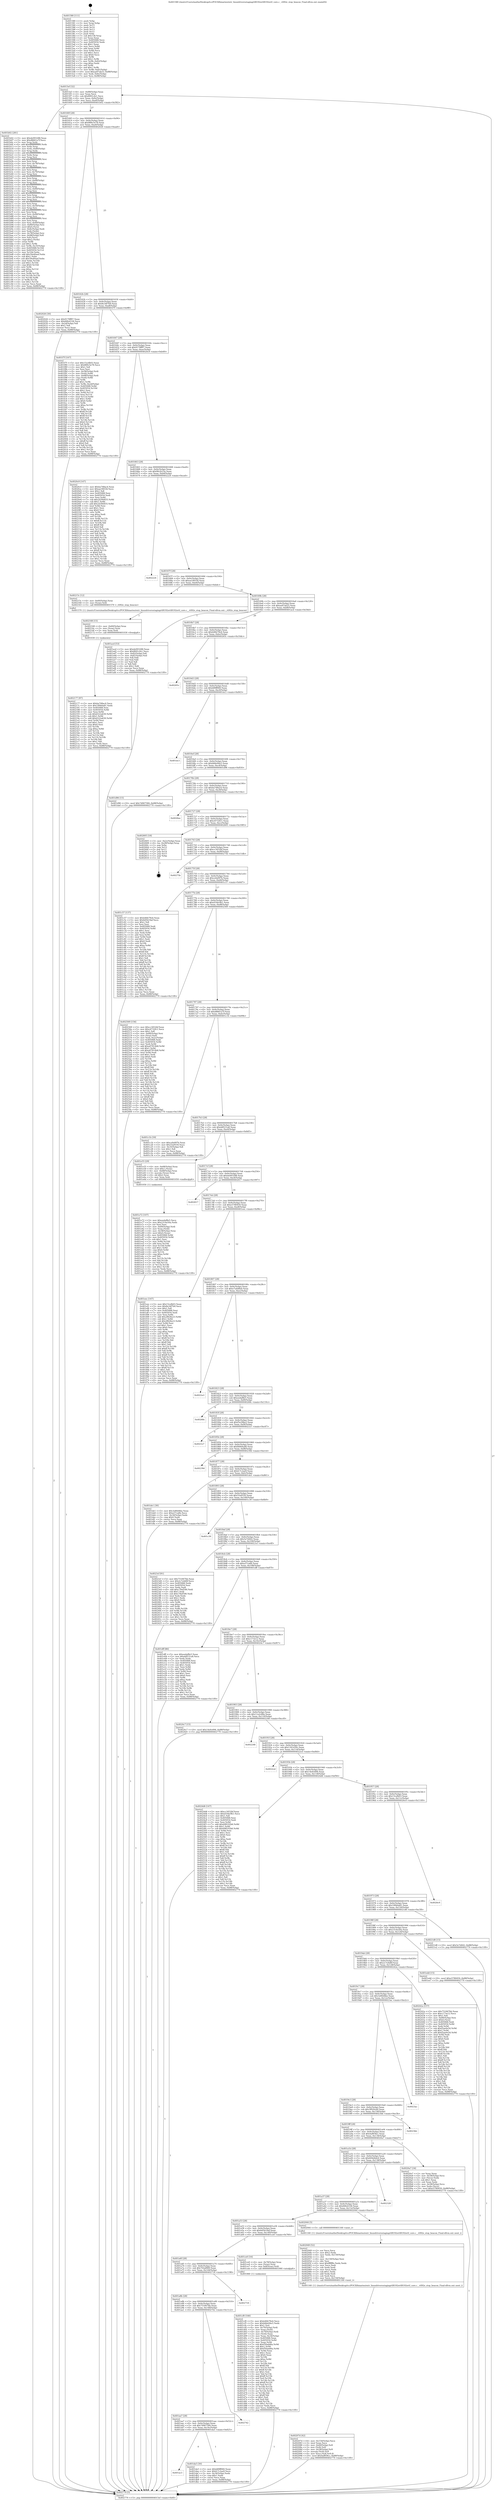 digraph "0x401580" {
  label = "0x401580 (/mnt/c/Users/mathe/Desktop/tcc/POCII/binaries/extr_linuxdriversstagingrtl8192ertl8192ertl_core.c__rtl92e_stop_beacon_Final-ollvm.out::main(0))"
  labelloc = "t"
  node[shape=record]

  Entry [label="",width=0.3,height=0.3,shape=circle,fillcolor=black,style=filled]
  "0x4015ef" [label="{
     0x4015ef [32]\l
     | [instrs]\l
     &nbsp;&nbsp;0x4015ef \<+6\>: mov -0x88(%rbp),%eax\l
     &nbsp;&nbsp;0x4015f5 \<+2\>: mov %eax,%ecx\l
     &nbsp;&nbsp;0x4015f7 \<+6\>: sub $0x8001cfe1,%ecx\l
     &nbsp;&nbsp;0x4015fd \<+6\>: mov %eax,-0x9c(%rbp)\l
     &nbsp;&nbsp;0x401603 \<+6\>: mov %ecx,-0xa0(%rbp)\l
     &nbsp;&nbsp;0x401609 \<+6\>: je 0000000000401b02 \<main+0x582\>\l
  }"]
  "0x401b02" [label="{
     0x401b02 [281]\l
     | [instrs]\l
     &nbsp;&nbsp;0x401b02 \<+5\>: mov $0xde093288,%eax\l
     &nbsp;&nbsp;0x401b07 \<+5\>: mov $0xd8661a7f,%ecx\l
     &nbsp;&nbsp;0x401b0c \<+3\>: mov %rsp,%rdx\l
     &nbsp;&nbsp;0x401b0f \<+4\>: add $0xfffffffffffffff0,%rdx\l
     &nbsp;&nbsp;0x401b13 \<+3\>: mov %rdx,%rsp\l
     &nbsp;&nbsp;0x401b16 \<+4\>: mov %rdx,-0x80(%rbp)\l
     &nbsp;&nbsp;0x401b1a \<+3\>: mov %rsp,%rdx\l
     &nbsp;&nbsp;0x401b1d \<+4\>: add $0xfffffffffffffff0,%rdx\l
     &nbsp;&nbsp;0x401b21 \<+3\>: mov %rdx,%rsp\l
     &nbsp;&nbsp;0x401b24 \<+3\>: mov %rsp,%rsi\l
     &nbsp;&nbsp;0x401b27 \<+4\>: add $0xfffffffffffffff0,%rsi\l
     &nbsp;&nbsp;0x401b2b \<+3\>: mov %rsi,%rsp\l
     &nbsp;&nbsp;0x401b2e \<+4\>: mov %rsi,-0x78(%rbp)\l
     &nbsp;&nbsp;0x401b32 \<+3\>: mov %rsp,%rsi\l
     &nbsp;&nbsp;0x401b35 \<+4\>: add $0xfffffffffffffff0,%rsi\l
     &nbsp;&nbsp;0x401b39 \<+3\>: mov %rsi,%rsp\l
     &nbsp;&nbsp;0x401b3c \<+4\>: mov %rsi,-0x70(%rbp)\l
     &nbsp;&nbsp;0x401b40 \<+3\>: mov %rsp,%rsi\l
     &nbsp;&nbsp;0x401b43 \<+4\>: add $0xfffffffffffffff0,%rsi\l
     &nbsp;&nbsp;0x401b47 \<+3\>: mov %rsi,%rsp\l
     &nbsp;&nbsp;0x401b4a \<+4\>: mov %rsi,-0x68(%rbp)\l
     &nbsp;&nbsp;0x401b4e \<+3\>: mov %rsp,%rsi\l
     &nbsp;&nbsp;0x401b51 \<+4\>: add $0xfffffffffffffff0,%rsi\l
     &nbsp;&nbsp;0x401b55 \<+3\>: mov %rsi,%rsp\l
     &nbsp;&nbsp;0x401b58 \<+4\>: mov %rsi,-0x60(%rbp)\l
     &nbsp;&nbsp;0x401b5c \<+3\>: mov %rsp,%rsi\l
     &nbsp;&nbsp;0x401b5f \<+4\>: add $0xfffffffffffffff0,%rsi\l
     &nbsp;&nbsp;0x401b63 \<+3\>: mov %rsi,%rsp\l
     &nbsp;&nbsp;0x401b66 \<+4\>: mov %rsi,-0x58(%rbp)\l
     &nbsp;&nbsp;0x401b6a \<+3\>: mov %rsp,%rsi\l
     &nbsp;&nbsp;0x401b6d \<+4\>: add $0xfffffffffffffff0,%rsi\l
     &nbsp;&nbsp;0x401b71 \<+3\>: mov %rsi,%rsp\l
     &nbsp;&nbsp;0x401b74 \<+4\>: mov %rsi,-0x50(%rbp)\l
     &nbsp;&nbsp;0x401b78 \<+3\>: mov %rsp,%rsi\l
     &nbsp;&nbsp;0x401b7b \<+4\>: add $0xfffffffffffffff0,%rsi\l
     &nbsp;&nbsp;0x401b7f \<+3\>: mov %rsi,%rsp\l
     &nbsp;&nbsp;0x401b82 \<+4\>: mov %rsi,-0x48(%rbp)\l
     &nbsp;&nbsp;0x401b86 \<+3\>: mov %rsp,%rsi\l
     &nbsp;&nbsp;0x401b89 \<+4\>: add $0xfffffffffffffff0,%rsi\l
     &nbsp;&nbsp;0x401b8d \<+3\>: mov %rsi,%rsp\l
     &nbsp;&nbsp;0x401b90 \<+4\>: mov %rsi,-0x40(%rbp)\l
     &nbsp;&nbsp;0x401b94 \<+4\>: mov -0x80(%rbp),%rsi\l
     &nbsp;&nbsp;0x401b98 \<+6\>: movl $0x0,(%rsi)\l
     &nbsp;&nbsp;0x401b9e \<+6\>: mov -0x8c(%rbp),%edi\l
     &nbsp;&nbsp;0x401ba4 \<+2\>: mov %edi,(%rdx)\l
     &nbsp;&nbsp;0x401ba6 \<+4\>: mov -0x78(%rbp),%rsi\l
     &nbsp;&nbsp;0x401baa \<+7\>: mov -0x98(%rbp),%r8\l
     &nbsp;&nbsp;0x401bb1 \<+3\>: mov %r8,(%rsi)\l
     &nbsp;&nbsp;0x401bb4 \<+3\>: cmpl $0x2,(%rdx)\l
     &nbsp;&nbsp;0x401bb7 \<+4\>: setne %r9b\l
     &nbsp;&nbsp;0x401bbb \<+4\>: and $0x1,%r9b\l
     &nbsp;&nbsp;0x401bbf \<+4\>: mov %r9b,-0x35(%rbp)\l
     &nbsp;&nbsp;0x401bc3 \<+8\>: mov 0x405068,%r10d\l
     &nbsp;&nbsp;0x401bcb \<+8\>: mov 0x405054,%r11d\l
     &nbsp;&nbsp;0x401bd3 \<+3\>: mov %r10d,%ebx\l
     &nbsp;&nbsp;0x401bd6 \<+6\>: add $0x59a40aef,%ebx\l
     &nbsp;&nbsp;0x401bdc \<+3\>: sub $0x1,%ebx\l
     &nbsp;&nbsp;0x401bdf \<+6\>: sub $0x59a40aef,%ebx\l
     &nbsp;&nbsp;0x401be5 \<+4\>: imul %ebx,%r10d\l
     &nbsp;&nbsp;0x401be9 \<+4\>: and $0x1,%r10d\l
     &nbsp;&nbsp;0x401bed \<+4\>: cmp $0x0,%r10d\l
     &nbsp;&nbsp;0x401bf1 \<+4\>: sete %r9b\l
     &nbsp;&nbsp;0x401bf5 \<+4\>: cmp $0xa,%r11d\l
     &nbsp;&nbsp;0x401bf9 \<+4\>: setl %r14b\l
     &nbsp;&nbsp;0x401bfd \<+3\>: mov %r9b,%r15b\l
     &nbsp;&nbsp;0x401c00 \<+3\>: and %r14b,%r15b\l
     &nbsp;&nbsp;0x401c03 \<+3\>: xor %r14b,%r9b\l
     &nbsp;&nbsp;0x401c06 \<+3\>: or %r9b,%r15b\l
     &nbsp;&nbsp;0x401c09 \<+4\>: test $0x1,%r15b\l
     &nbsp;&nbsp;0x401c0d \<+3\>: cmovne %ecx,%eax\l
     &nbsp;&nbsp;0x401c10 \<+6\>: mov %eax,-0x88(%rbp)\l
     &nbsp;&nbsp;0x401c16 \<+5\>: jmp 0000000000402770 \<main+0x11f0\>\l
  }"]
  "0x40160f" [label="{
     0x40160f [28]\l
     | [instrs]\l
     &nbsp;&nbsp;0x40160f \<+5\>: jmp 0000000000401614 \<main+0x94\>\l
     &nbsp;&nbsp;0x401614 \<+6\>: mov -0x9c(%rbp),%eax\l
     &nbsp;&nbsp;0x40161a \<+5\>: sub $0x889c5e78,%eax\l
     &nbsp;&nbsp;0x40161f \<+6\>: mov %eax,-0xa4(%rbp)\l
     &nbsp;&nbsp;0x401625 \<+6\>: je 0000000000402026 \<main+0xaa6\>\l
  }"]
  Exit [label="",width=0.3,height=0.3,shape=circle,fillcolor=black,style=filled,peripheries=2]
  "0x402026" [label="{
     0x402026 [30]\l
     | [instrs]\l
     &nbsp;&nbsp;0x402026 \<+5\>: mov $0x9179ff97,%eax\l
     &nbsp;&nbsp;0x40202b \<+5\>: mov $0x66fe4336,%ecx\l
     &nbsp;&nbsp;0x402030 \<+3\>: mov -0x2d(%rbp),%dl\l
     &nbsp;&nbsp;0x402033 \<+3\>: test $0x1,%dl\l
     &nbsp;&nbsp;0x402036 \<+3\>: cmovne %ecx,%eax\l
     &nbsp;&nbsp;0x402039 \<+6\>: mov %eax,-0x88(%rbp)\l
     &nbsp;&nbsp;0x40203f \<+5\>: jmp 0000000000402770 \<main+0x11f0\>\l
  }"]
  "0x40162b" [label="{
     0x40162b [28]\l
     | [instrs]\l
     &nbsp;&nbsp;0x40162b \<+5\>: jmp 0000000000401630 \<main+0xb0\>\l
     &nbsp;&nbsp;0x401630 \<+6\>: mov -0x9c(%rbp),%eax\l
     &nbsp;&nbsp;0x401636 \<+5\>: sub $0x8e34f7b9,%eax\l
     &nbsp;&nbsp;0x40163b \<+6\>: mov %eax,-0xa8(%rbp)\l
     &nbsp;&nbsp;0x401641 \<+6\>: je 0000000000401f7f \<main+0x9ff\>\l
  }"]
  "0x402177" [label="{
     0x402177 [97]\l
     | [instrs]\l
     &nbsp;&nbsp;0x402177 \<+5\>: mov $0xba748ac4,%ecx\l
     &nbsp;&nbsp;0x40217c \<+5\>: mov $0x190b0a81,%edx\l
     &nbsp;&nbsp;0x402181 \<+7\>: mov 0x405068,%esi\l
     &nbsp;&nbsp;0x402188 \<+8\>: mov 0x405054,%r8d\l
     &nbsp;&nbsp;0x402190 \<+3\>: mov %esi,%r9d\l
     &nbsp;&nbsp;0x402193 \<+7\>: sub $0xb522a630,%r9d\l
     &nbsp;&nbsp;0x40219a \<+4\>: sub $0x1,%r9d\l
     &nbsp;&nbsp;0x40219e \<+7\>: add $0xb522a630,%r9d\l
     &nbsp;&nbsp;0x4021a5 \<+4\>: imul %r9d,%esi\l
     &nbsp;&nbsp;0x4021a9 \<+3\>: and $0x1,%esi\l
     &nbsp;&nbsp;0x4021ac \<+3\>: cmp $0x0,%esi\l
     &nbsp;&nbsp;0x4021af \<+4\>: sete %r10b\l
     &nbsp;&nbsp;0x4021b3 \<+4\>: cmp $0xa,%r8d\l
     &nbsp;&nbsp;0x4021b7 \<+4\>: setl %r11b\l
     &nbsp;&nbsp;0x4021bb \<+3\>: mov %r10b,%bl\l
     &nbsp;&nbsp;0x4021be \<+3\>: and %r11b,%bl\l
     &nbsp;&nbsp;0x4021c1 \<+3\>: xor %r11b,%r10b\l
     &nbsp;&nbsp;0x4021c4 \<+3\>: or %r10b,%bl\l
     &nbsp;&nbsp;0x4021c7 \<+3\>: test $0x1,%bl\l
     &nbsp;&nbsp;0x4021ca \<+3\>: cmovne %edx,%ecx\l
     &nbsp;&nbsp;0x4021cd \<+6\>: mov %ecx,-0x88(%rbp)\l
     &nbsp;&nbsp;0x4021d3 \<+5\>: jmp 0000000000402770 \<main+0x11f0\>\l
  }"]
  "0x401f7f" [label="{
     0x401f7f [167]\l
     | [instrs]\l
     &nbsp;&nbsp;0x401f7f \<+5\>: mov $0x15cefb03,%eax\l
     &nbsp;&nbsp;0x401f84 \<+5\>: mov $0x889c5e78,%ecx\l
     &nbsp;&nbsp;0x401f89 \<+2\>: mov $0x1,%dl\l
     &nbsp;&nbsp;0x401f8b \<+2\>: xor %esi,%esi\l
     &nbsp;&nbsp;0x401f8d \<+4\>: mov -0x58(%rbp),%rdi\l
     &nbsp;&nbsp;0x401f91 \<+3\>: mov (%rdi),%r8d\l
     &nbsp;&nbsp;0x401f94 \<+4\>: mov -0x68(%rbp),%rdi\l
     &nbsp;&nbsp;0x401f98 \<+3\>: cmp (%rdi),%r8d\l
     &nbsp;&nbsp;0x401f9b \<+4\>: setl %r9b\l
     &nbsp;&nbsp;0x401f9f \<+4\>: and $0x1,%r9b\l
     &nbsp;&nbsp;0x401fa3 \<+4\>: mov %r9b,-0x2d(%rbp)\l
     &nbsp;&nbsp;0x401fa7 \<+8\>: mov 0x405068,%r8d\l
     &nbsp;&nbsp;0x401faf \<+8\>: mov 0x405054,%r10d\l
     &nbsp;&nbsp;0x401fb7 \<+3\>: sub $0x1,%esi\l
     &nbsp;&nbsp;0x401fba \<+3\>: mov %r8d,%r11d\l
     &nbsp;&nbsp;0x401fbd \<+3\>: add %esi,%r11d\l
     &nbsp;&nbsp;0x401fc0 \<+4\>: imul %r11d,%r8d\l
     &nbsp;&nbsp;0x401fc4 \<+4\>: and $0x1,%r8d\l
     &nbsp;&nbsp;0x401fc8 \<+4\>: cmp $0x0,%r8d\l
     &nbsp;&nbsp;0x401fcc \<+4\>: sete %r9b\l
     &nbsp;&nbsp;0x401fd0 \<+4\>: cmp $0xa,%r10d\l
     &nbsp;&nbsp;0x401fd4 \<+3\>: setl %bl\l
     &nbsp;&nbsp;0x401fd7 \<+3\>: mov %r9b,%r14b\l
     &nbsp;&nbsp;0x401fda \<+4\>: xor $0xff,%r14b\l
     &nbsp;&nbsp;0x401fde \<+3\>: mov %bl,%r15b\l
     &nbsp;&nbsp;0x401fe1 \<+4\>: xor $0xff,%r15b\l
     &nbsp;&nbsp;0x401fe5 \<+3\>: xor $0x0,%dl\l
     &nbsp;&nbsp;0x401fe8 \<+3\>: mov %r14b,%r12b\l
     &nbsp;&nbsp;0x401feb \<+4\>: and $0x0,%r12b\l
     &nbsp;&nbsp;0x401fef \<+3\>: and %dl,%r9b\l
     &nbsp;&nbsp;0x401ff2 \<+3\>: mov %r15b,%r13b\l
     &nbsp;&nbsp;0x401ff5 \<+4\>: and $0x0,%r13b\l
     &nbsp;&nbsp;0x401ff9 \<+2\>: and %dl,%bl\l
     &nbsp;&nbsp;0x401ffb \<+3\>: or %r9b,%r12b\l
     &nbsp;&nbsp;0x401ffe \<+3\>: or %bl,%r13b\l
     &nbsp;&nbsp;0x402001 \<+3\>: xor %r13b,%r12b\l
     &nbsp;&nbsp;0x402004 \<+3\>: or %r15b,%r14b\l
     &nbsp;&nbsp;0x402007 \<+4\>: xor $0xff,%r14b\l
     &nbsp;&nbsp;0x40200b \<+3\>: or $0x0,%dl\l
     &nbsp;&nbsp;0x40200e \<+3\>: and %dl,%r14b\l
     &nbsp;&nbsp;0x402011 \<+3\>: or %r14b,%r12b\l
     &nbsp;&nbsp;0x402014 \<+4\>: test $0x1,%r12b\l
     &nbsp;&nbsp;0x402018 \<+3\>: cmovne %ecx,%eax\l
     &nbsp;&nbsp;0x40201b \<+6\>: mov %eax,-0x88(%rbp)\l
     &nbsp;&nbsp;0x402021 \<+5\>: jmp 0000000000402770 \<main+0x11f0\>\l
  }"]
  "0x401647" [label="{
     0x401647 [28]\l
     | [instrs]\l
     &nbsp;&nbsp;0x401647 \<+5\>: jmp 000000000040164c \<main+0xcc\>\l
     &nbsp;&nbsp;0x40164c \<+6\>: mov -0x9c(%rbp),%eax\l
     &nbsp;&nbsp;0x401652 \<+5\>: sub $0x9179ff97,%eax\l
     &nbsp;&nbsp;0x401657 \<+6\>: mov %eax,-0xac(%rbp)\l
     &nbsp;&nbsp;0x40165d \<+6\>: je 00000000004020c9 \<main+0xb49\>\l
  }"]
  "0x402168" [label="{
     0x402168 [15]\l
     | [instrs]\l
     &nbsp;&nbsp;0x402168 \<+4\>: mov -0x60(%rbp),%rax\l
     &nbsp;&nbsp;0x40216c \<+3\>: mov (%rax),%rax\l
     &nbsp;&nbsp;0x40216f \<+3\>: mov %rax,%rdi\l
     &nbsp;&nbsp;0x402172 \<+5\>: call 0000000000401030 \<free@plt\>\l
     | [calls]\l
     &nbsp;&nbsp;0x401030 \{1\} (unknown)\l
  }"]
  "0x4020c9" [label="{
     0x4020c9 [147]\l
     | [instrs]\l
     &nbsp;&nbsp;0x4020c9 \<+5\>: mov $0xba748ac4,%eax\l
     &nbsp;&nbsp;0x4020ce \<+5\>: mov $0xaa1801fd,%ecx\l
     &nbsp;&nbsp;0x4020d3 \<+2\>: mov $0x1,%dl\l
     &nbsp;&nbsp;0x4020d5 \<+7\>: mov 0x405068,%esi\l
     &nbsp;&nbsp;0x4020dc \<+7\>: mov 0x405054,%edi\l
     &nbsp;&nbsp;0x4020e3 \<+3\>: mov %esi,%r8d\l
     &nbsp;&nbsp;0x4020e6 \<+7\>: sub $0x2d39d455,%r8d\l
     &nbsp;&nbsp;0x4020ed \<+4\>: sub $0x1,%r8d\l
     &nbsp;&nbsp;0x4020f1 \<+7\>: add $0x2d39d455,%r8d\l
     &nbsp;&nbsp;0x4020f8 \<+4\>: imul %r8d,%esi\l
     &nbsp;&nbsp;0x4020fc \<+3\>: and $0x1,%esi\l
     &nbsp;&nbsp;0x4020ff \<+3\>: cmp $0x0,%esi\l
     &nbsp;&nbsp;0x402102 \<+4\>: sete %r9b\l
     &nbsp;&nbsp;0x402106 \<+3\>: cmp $0xa,%edi\l
     &nbsp;&nbsp;0x402109 \<+4\>: setl %r10b\l
     &nbsp;&nbsp;0x40210d \<+3\>: mov %r9b,%r11b\l
     &nbsp;&nbsp;0x402110 \<+4\>: xor $0xff,%r11b\l
     &nbsp;&nbsp;0x402114 \<+3\>: mov %r10b,%bl\l
     &nbsp;&nbsp;0x402117 \<+3\>: xor $0xff,%bl\l
     &nbsp;&nbsp;0x40211a \<+3\>: xor $0x0,%dl\l
     &nbsp;&nbsp;0x40211d \<+3\>: mov %r11b,%r14b\l
     &nbsp;&nbsp;0x402120 \<+4\>: and $0x0,%r14b\l
     &nbsp;&nbsp;0x402124 \<+3\>: and %dl,%r9b\l
     &nbsp;&nbsp;0x402127 \<+3\>: mov %bl,%r15b\l
     &nbsp;&nbsp;0x40212a \<+4\>: and $0x0,%r15b\l
     &nbsp;&nbsp;0x40212e \<+3\>: and %dl,%r10b\l
     &nbsp;&nbsp;0x402131 \<+3\>: or %r9b,%r14b\l
     &nbsp;&nbsp;0x402134 \<+3\>: or %r10b,%r15b\l
     &nbsp;&nbsp;0x402137 \<+3\>: xor %r15b,%r14b\l
     &nbsp;&nbsp;0x40213a \<+3\>: or %bl,%r11b\l
     &nbsp;&nbsp;0x40213d \<+4\>: xor $0xff,%r11b\l
     &nbsp;&nbsp;0x402141 \<+3\>: or $0x0,%dl\l
     &nbsp;&nbsp;0x402144 \<+3\>: and %dl,%r11b\l
     &nbsp;&nbsp;0x402147 \<+3\>: or %r11b,%r14b\l
     &nbsp;&nbsp;0x40214a \<+4\>: test $0x1,%r14b\l
     &nbsp;&nbsp;0x40214e \<+3\>: cmovne %ecx,%eax\l
     &nbsp;&nbsp;0x402151 \<+6\>: mov %eax,-0x88(%rbp)\l
     &nbsp;&nbsp;0x402157 \<+5\>: jmp 0000000000402770 \<main+0x11f0\>\l
  }"]
  "0x401663" [label="{
     0x401663 [28]\l
     | [instrs]\l
     &nbsp;&nbsp;0x401663 \<+5\>: jmp 0000000000401668 \<main+0xe8\>\l
     &nbsp;&nbsp;0x401668 \<+6\>: mov -0x9c(%rbp),%eax\l
     &nbsp;&nbsp;0x40166e \<+5\>: sub $0x9fe2b33a,%eax\l
     &nbsp;&nbsp;0x401673 \<+6\>: mov %eax,-0xb0(%rbp)\l
     &nbsp;&nbsp;0x401679 \<+6\>: je 0000000000402224 \<main+0xca4\>\l
  }"]
  "0x40207d" [label="{
     0x40207d [42]\l
     | [instrs]\l
     &nbsp;&nbsp;0x40207d \<+6\>: mov -0x154(%rbp),%ecx\l
     &nbsp;&nbsp;0x402083 \<+3\>: imul %eax,%ecx\l
     &nbsp;&nbsp;0x402086 \<+4\>: mov -0x60(%rbp),%r8\l
     &nbsp;&nbsp;0x40208a \<+3\>: mov (%r8),%r8\l
     &nbsp;&nbsp;0x40208d \<+4\>: mov -0x58(%rbp),%r9\l
     &nbsp;&nbsp;0x402091 \<+3\>: movslq (%r9),%r9\l
     &nbsp;&nbsp;0x402094 \<+4\>: mov %ecx,(%r8,%r9,4)\l
     &nbsp;&nbsp;0x402098 \<+10\>: movl $0x4af858cc,-0x88(%rbp)\l
     &nbsp;&nbsp;0x4020a2 \<+5\>: jmp 0000000000402770 \<main+0x11f0\>\l
  }"]
  "0x402224" [label="{
     0x402224\l
  }", style=dashed]
  "0x40167f" [label="{
     0x40167f [28]\l
     | [instrs]\l
     &nbsp;&nbsp;0x40167f \<+5\>: jmp 0000000000401684 \<main+0x104\>\l
     &nbsp;&nbsp;0x401684 \<+6\>: mov -0x9c(%rbp),%eax\l
     &nbsp;&nbsp;0x40168a \<+5\>: sub $0xaa1801fd,%eax\l
     &nbsp;&nbsp;0x40168f \<+6\>: mov %eax,-0xb4(%rbp)\l
     &nbsp;&nbsp;0x401695 \<+6\>: je 000000000040215c \<main+0xbdc\>\l
  }"]
  "0x402049" [label="{
     0x402049 [52]\l
     | [instrs]\l
     &nbsp;&nbsp;0x402049 \<+2\>: xor %ecx,%ecx\l
     &nbsp;&nbsp;0x40204b \<+5\>: mov $0x2,%edx\l
     &nbsp;&nbsp;0x402050 \<+6\>: mov %edx,-0x150(%rbp)\l
     &nbsp;&nbsp;0x402056 \<+1\>: cltd\l
     &nbsp;&nbsp;0x402057 \<+6\>: mov -0x150(%rbp),%esi\l
     &nbsp;&nbsp;0x40205d \<+2\>: idiv %esi\l
     &nbsp;&nbsp;0x40205f \<+6\>: imul $0xfffffffe,%edx,%edx\l
     &nbsp;&nbsp;0x402065 \<+2\>: mov %ecx,%edi\l
     &nbsp;&nbsp;0x402067 \<+2\>: sub %edx,%edi\l
     &nbsp;&nbsp;0x402069 \<+2\>: mov %ecx,%edx\l
     &nbsp;&nbsp;0x40206b \<+3\>: sub $0x1,%edx\l
     &nbsp;&nbsp;0x40206e \<+2\>: add %edx,%edi\l
     &nbsp;&nbsp;0x402070 \<+2\>: sub %edi,%ecx\l
     &nbsp;&nbsp;0x402072 \<+6\>: mov %ecx,-0x154(%rbp)\l
     &nbsp;&nbsp;0x402078 \<+5\>: call 0000000000401160 \<next_i\>\l
     | [calls]\l
     &nbsp;&nbsp;0x401160 \{1\} (/mnt/c/Users/mathe/Desktop/tcc/POCII/binaries/extr_linuxdriversstagingrtl8192ertl8192ertl_core.c__rtl92e_stop_beacon_Final-ollvm.out::next_i)\l
  }"]
  "0x40215c" [label="{
     0x40215c [12]\l
     | [instrs]\l
     &nbsp;&nbsp;0x40215c \<+4\>: mov -0x60(%rbp),%rax\l
     &nbsp;&nbsp;0x402160 \<+3\>: mov (%rax),%rdi\l
     &nbsp;&nbsp;0x402163 \<+5\>: call 0000000000401570 \<_rtl92e_stop_beacon\>\l
     | [calls]\l
     &nbsp;&nbsp;0x401570 \{1\} (/mnt/c/Users/mathe/Desktop/tcc/POCII/binaries/extr_linuxdriversstagingrtl8192ertl8192ertl_core.c__rtl92e_stop_beacon_Final-ollvm.out::_rtl92e_stop_beacon)\l
  }"]
  "0x40169b" [label="{
     0x40169b [28]\l
     | [instrs]\l
     &nbsp;&nbsp;0x40169b \<+5\>: jmp 00000000004016a0 \<main+0x120\>\l
     &nbsp;&nbsp;0x4016a0 \<+6\>: mov -0x9c(%rbp),%eax\l
     &nbsp;&nbsp;0x4016a6 \<+5\>: sub $0xaa97ab25,%eax\l
     &nbsp;&nbsp;0x4016ab \<+6\>: mov %eax,-0xb8(%rbp)\l
     &nbsp;&nbsp;0x4016b1 \<+6\>: je 0000000000401acd \<main+0x54d\>\l
  }"]
  "0x401e72" [label="{
     0x401e72 [107]\l
     | [instrs]\l
     &nbsp;&nbsp;0x401e72 \<+5\>: mov $0xeedaf8e5,%ecx\l
     &nbsp;&nbsp;0x401e77 \<+5\>: mov $0x2314e50a,%edx\l
     &nbsp;&nbsp;0x401e7c \<+2\>: xor %esi,%esi\l
     &nbsp;&nbsp;0x401e7e \<+4\>: mov -0x60(%rbp),%rdi\l
     &nbsp;&nbsp;0x401e82 \<+3\>: mov %rax,(%rdi)\l
     &nbsp;&nbsp;0x401e85 \<+4\>: mov -0x58(%rbp),%rax\l
     &nbsp;&nbsp;0x401e89 \<+6\>: movl $0x0,(%rax)\l
     &nbsp;&nbsp;0x401e8f \<+8\>: mov 0x405068,%r8d\l
     &nbsp;&nbsp;0x401e97 \<+8\>: mov 0x405054,%r9d\l
     &nbsp;&nbsp;0x401e9f \<+3\>: sub $0x1,%esi\l
     &nbsp;&nbsp;0x401ea2 \<+3\>: mov %r8d,%r10d\l
     &nbsp;&nbsp;0x401ea5 \<+3\>: add %esi,%r10d\l
     &nbsp;&nbsp;0x401ea8 \<+4\>: imul %r10d,%r8d\l
     &nbsp;&nbsp;0x401eac \<+4\>: and $0x1,%r8d\l
     &nbsp;&nbsp;0x401eb0 \<+4\>: cmp $0x0,%r8d\l
     &nbsp;&nbsp;0x401eb4 \<+4\>: sete %r11b\l
     &nbsp;&nbsp;0x401eb8 \<+4\>: cmp $0xa,%r9d\l
     &nbsp;&nbsp;0x401ebc \<+3\>: setl %bl\l
     &nbsp;&nbsp;0x401ebf \<+3\>: mov %r11b,%r14b\l
     &nbsp;&nbsp;0x401ec2 \<+3\>: and %bl,%r14b\l
     &nbsp;&nbsp;0x401ec5 \<+3\>: xor %bl,%r11b\l
     &nbsp;&nbsp;0x401ec8 \<+3\>: or %r11b,%r14b\l
     &nbsp;&nbsp;0x401ecb \<+4\>: test $0x1,%r14b\l
     &nbsp;&nbsp;0x401ecf \<+3\>: cmovne %edx,%ecx\l
     &nbsp;&nbsp;0x401ed2 \<+6\>: mov %ecx,-0x88(%rbp)\l
     &nbsp;&nbsp;0x401ed8 \<+5\>: jmp 0000000000402770 \<main+0x11f0\>\l
  }"]
  "0x401acd" [label="{
     0x401acd [53]\l
     | [instrs]\l
     &nbsp;&nbsp;0x401acd \<+5\>: mov $0xde093288,%eax\l
     &nbsp;&nbsp;0x401ad2 \<+5\>: mov $0x8001cfe1,%ecx\l
     &nbsp;&nbsp;0x401ad7 \<+6\>: mov -0x82(%rbp),%dl\l
     &nbsp;&nbsp;0x401add \<+7\>: mov -0x81(%rbp),%sil\l
     &nbsp;&nbsp;0x401ae4 \<+3\>: mov %dl,%dil\l
     &nbsp;&nbsp;0x401ae7 \<+3\>: and %sil,%dil\l
     &nbsp;&nbsp;0x401aea \<+3\>: xor %sil,%dl\l
     &nbsp;&nbsp;0x401aed \<+3\>: or %dl,%dil\l
     &nbsp;&nbsp;0x401af0 \<+4\>: test $0x1,%dil\l
     &nbsp;&nbsp;0x401af4 \<+3\>: cmovne %ecx,%eax\l
     &nbsp;&nbsp;0x401af7 \<+6\>: mov %eax,-0x88(%rbp)\l
     &nbsp;&nbsp;0x401afd \<+5\>: jmp 0000000000402770 \<main+0x11f0\>\l
  }"]
  "0x4016b7" [label="{
     0x4016b7 [28]\l
     | [instrs]\l
     &nbsp;&nbsp;0x4016b7 \<+5\>: jmp 00000000004016bc \<main+0x13c\>\l
     &nbsp;&nbsp;0x4016bc \<+6\>: mov -0x9c(%rbp),%eax\l
     &nbsp;&nbsp;0x4016c2 \<+5\>: sub $0xb46b79e4,%eax\l
     &nbsp;&nbsp;0x4016c7 \<+6\>: mov %eax,-0xbc(%rbp)\l
     &nbsp;&nbsp;0x4016cd \<+6\>: je 000000000040265c \<main+0x10dc\>\l
  }"]
  "0x402770" [label="{
     0x402770 [5]\l
     | [instrs]\l
     &nbsp;&nbsp;0x402770 \<+5\>: jmp 00000000004015ef \<main+0x6f\>\l
  }"]
  "0x401580" [label="{
     0x401580 [111]\l
     | [instrs]\l
     &nbsp;&nbsp;0x401580 \<+1\>: push %rbp\l
     &nbsp;&nbsp;0x401581 \<+3\>: mov %rsp,%rbp\l
     &nbsp;&nbsp;0x401584 \<+2\>: push %r15\l
     &nbsp;&nbsp;0x401586 \<+2\>: push %r14\l
     &nbsp;&nbsp;0x401588 \<+2\>: push %r13\l
     &nbsp;&nbsp;0x40158a \<+2\>: push %r12\l
     &nbsp;&nbsp;0x40158c \<+1\>: push %rbx\l
     &nbsp;&nbsp;0x40158d \<+7\>: sub $0x158,%rsp\l
     &nbsp;&nbsp;0x401594 \<+2\>: xor %eax,%eax\l
     &nbsp;&nbsp;0x401596 \<+7\>: mov 0x405068,%ecx\l
     &nbsp;&nbsp;0x40159d \<+7\>: mov 0x405054,%edx\l
     &nbsp;&nbsp;0x4015a4 \<+3\>: sub $0x1,%eax\l
     &nbsp;&nbsp;0x4015a7 \<+3\>: mov %ecx,%r8d\l
     &nbsp;&nbsp;0x4015aa \<+3\>: add %eax,%r8d\l
     &nbsp;&nbsp;0x4015ad \<+4\>: imul %r8d,%ecx\l
     &nbsp;&nbsp;0x4015b1 \<+3\>: and $0x1,%ecx\l
     &nbsp;&nbsp;0x4015b4 \<+3\>: cmp $0x0,%ecx\l
     &nbsp;&nbsp;0x4015b7 \<+4\>: sete %r9b\l
     &nbsp;&nbsp;0x4015bb \<+4\>: and $0x1,%r9b\l
     &nbsp;&nbsp;0x4015bf \<+7\>: mov %r9b,-0x82(%rbp)\l
     &nbsp;&nbsp;0x4015c6 \<+3\>: cmp $0xa,%edx\l
     &nbsp;&nbsp;0x4015c9 \<+4\>: setl %r9b\l
     &nbsp;&nbsp;0x4015cd \<+4\>: and $0x1,%r9b\l
     &nbsp;&nbsp;0x4015d1 \<+7\>: mov %r9b,-0x81(%rbp)\l
     &nbsp;&nbsp;0x4015d8 \<+10\>: movl $0xaa97ab25,-0x88(%rbp)\l
     &nbsp;&nbsp;0x4015e2 \<+6\>: mov %edi,-0x8c(%rbp)\l
     &nbsp;&nbsp;0x4015e8 \<+7\>: mov %rsi,-0x98(%rbp)\l
  }"]
  "0x401ac3" [label="{
     0x401ac3\l
  }", style=dashed]
  "0x401da5" [label="{
     0x401da5 [30]\l
     | [instrs]\l
     &nbsp;&nbsp;0x401da5 \<+5\>: mov $0xb89ff060,%eax\l
     &nbsp;&nbsp;0x401daa \<+5\>: mov $0xfc7c2ae9,%ecx\l
     &nbsp;&nbsp;0x401daf \<+3\>: mov -0x34(%rbp),%edx\l
     &nbsp;&nbsp;0x401db2 \<+3\>: cmp $0x1,%edx\l
     &nbsp;&nbsp;0x401db5 \<+3\>: cmovl %ecx,%eax\l
     &nbsp;&nbsp;0x401db8 \<+6\>: mov %eax,-0x88(%rbp)\l
     &nbsp;&nbsp;0x401dbe \<+5\>: jmp 0000000000402770 \<main+0x11f0\>\l
  }"]
  "0x40265c" [label="{
     0x40265c\l
  }", style=dashed]
  "0x4016d3" [label="{
     0x4016d3 [28]\l
     | [instrs]\l
     &nbsp;&nbsp;0x4016d3 \<+5\>: jmp 00000000004016d8 \<main+0x158\>\l
     &nbsp;&nbsp;0x4016d8 \<+6\>: mov -0x9c(%rbp),%eax\l
     &nbsp;&nbsp;0x4016de \<+5\>: sub $0xb89ff060,%eax\l
     &nbsp;&nbsp;0x4016e3 \<+6\>: mov %eax,-0xc0(%rbp)\l
     &nbsp;&nbsp;0x4016e9 \<+6\>: je 0000000000401dc3 \<main+0x843\>\l
  }"]
  "0x401aa7" [label="{
     0x401aa7 [28]\l
     | [instrs]\l
     &nbsp;&nbsp;0x401aa7 \<+5\>: jmp 0000000000401aac \<main+0x52c\>\l
     &nbsp;&nbsp;0x401aac \<+6\>: mov -0x9c(%rbp),%eax\l
     &nbsp;&nbsp;0x401ab2 \<+5\>: sub $0x7d067584,%eax\l
     &nbsp;&nbsp;0x401ab7 \<+6\>: mov %eax,-0x14c(%rbp)\l
     &nbsp;&nbsp;0x401abd \<+6\>: je 0000000000401da5 \<main+0x825\>\l
  }"]
  "0x401dc3" [label="{
     0x401dc3\l
  }", style=dashed]
  "0x4016ef" [label="{
     0x4016ef [28]\l
     | [instrs]\l
     &nbsp;&nbsp;0x4016ef \<+5\>: jmp 00000000004016f4 \<main+0x174\>\l
     &nbsp;&nbsp;0x4016f4 \<+6\>: mov -0x9c(%rbp),%eax\l
     &nbsp;&nbsp;0x4016fa \<+5\>: sub $0xb8de94e5,%eax\l
     &nbsp;&nbsp;0x4016ff \<+6\>: mov %eax,-0xc4(%rbp)\l
     &nbsp;&nbsp;0x401705 \<+6\>: je 0000000000401d96 \<main+0x816\>\l
  }"]
  "0x402742" [label="{
     0x402742\l
  }", style=dashed]
  "0x401d96" [label="{
     0x401d96 [15]\l
     | [instrs]\l
     &nbsp;&nbsp;0x401d96 \<+10\>: movl $0x7d067584,-0x88(%rbp)\l
     &nbsp;&nbsp;0x401da0 \<+5\>: jmp 0000000000402770 \<main+0x11f0\>\l
  }"]
  "0x40170b" [label="{
     0x40170b [28]\l
     | [instrs]\l
     &nbsp;&nbsp;0x40170b \<+5\>: jmp 0000000000401710 \<main+0x190\>\l
     &nbsp;&nbsp;0x401710 \<+6\>: mov -0x9c(%rbp),%eax\l
     &nbsp;&nbsp;0x401716 \<+5\>: sub $0xba748ac4,%eax\l
     &nbsp;&nbsp;0x40171b \<+6\>: mov %eax,-0xc8(%rbp)\l
     &nbsp;&nbsp;0x401721 \<+6\>: je 00000000004026ee \<main+0x116e\>\l
  }"]
  "0x401a8b" [label="{
     0x401a8b [28]\l
     | [instrs]\l
     &nbsp;&nbsp;0x401a8b \<+5\>: jmp 0000000000401a90 \<main+0x510\>\l
     &nbsp;&nbsp;0x401a90 \<+6\>: mov -0x9c(%rbp),%eax\l
     &nbsp;&nbsp;0x401a96 \<+5\>: sub $0x751847bb,%eax\l
     &nbsp;&nbsp;0x401a9b \<+6\>: mov %eax,-0x148(%rbp)\l
     &nbsp;&nbsp;0x401aa1 \<+6\>: je 0000000000402742 \<main+0x11c2\>\l
  }"]
  "0x4026ee" [label="{
     0x4026ee\l
  }", style=dashed]
  "0x401727" [label="{
     0x401727 [28]\l
     | [instrs]\l
     &nbsp;&nbsp;0x401727 \<+5\>: jmp 000000000040172c \<main+0x1ac\>\l
     &nbsp;&nbsp;0x40172c \<+6\>: mov -0x9c(%rbp),%eax\l
     &nbsp;&nbsp;0x401732 \<+5\>: sub $0xc6732fc1,%eax\l
     &nbsp;&nbsp;0x401737 \<+6\>: mov %eax,-0xcc(%rbp)\l
     &nbsp;&nbsp;0x40173d \<+6\>: je 0000000000402605 \<main+0x1085\>\l
  }"]
  "0x402718" [label="{
     0x402718\l
  }", style=dashed]
  "0x402605" [label="{
     0x402605 [18]\l
     | [instrs]\l
     &nbsp;&nbsp;0x402605 \<+3\>: mov -0x2c(%rbp),%eax\l
     &nbsp;&nbsp;0x402608 \<+4\>: lea -0x28(%rbp),%rsp\l
     &nbsp;&nbsp;0x40260c \<+1\>: pop %rbx\l
     &nbsp;&nbsp;0x40260d \<+2\>: pop %r12\l
     &nbsp;&nbsp;0x40260f \<+2\>: pop %r13\l
     &nbsp;&nbsp;0x402611 \<+2\>: pop %r14\l
     &nbsp;&nbsp;0x402613 \<+2\>: pop %r15\l
     &nbsp;&nbsp;0x402615 \<+1\>: pop %rbp\l
     &nbsp;&nbsp;0x402616 \<+1\>: ret\l
  }"]
  "0x401743" [label="{
     0x401743 [28]\l
     | [instrs]\l
     &nbsp;&nbsp;0x401743 \<+5\>: jmp 0000000000401748 \<main+0x1c8\>\l
     &nbsp;&nbsp;0x401748 \<+6\>: mov -0x9c(%rbp),%eax\l
     &nbsp;&nbsp;0x40174e \<+5\>: sub $0xcc3452bf,%eax\l
     &nbsp;&nbsp;0x401753 \<+6\>: mov %eax,-0xd0(%rbp)\l
     &nbsp;&nbsp;0x401759 \<+6\>: je 000000000040275b \<main+0x11db\>\l
  }"]
  "0x401cf0" [label="{
     0x401cf0 [166]\l
     | [instrs]\l
     &nbsp;&nbsp;0x401cf0 \<+5\>: mov $0xb46b79e4,%ecx\l
     &nbsp;&nbsp;0x401cf5 \<+5\>: mov $0xb8de94e5,%edx\l
     &nbsp;&nbsp;0x401cfa \<+3\>: mov $0x1,%sil\l
     &nbsp;&nbsp;0x401cfd \<+4\>: mov -0x70(%rbp),%rdi\l
     &nbsp;&nbsp;0x401d01 \<+2\>: mov %eax,(%rdi)\l
     &nbsp;&nbsp;0x401d03 \<+4\>: mov -0x70(%rbp),%rdi\l
     &nbsp;&nbsp;0x401d07 \<+2\>: mov (%rdi),%eax\l
     &nbsp;&nbsp;0x401d09 \<+3\>: mov %eax,-0x34(%rbp)\l
     &nbsp;&nbsp;0x401d0c \<+7\>: mov 0x405068,%eax\l
     &nbsp;&nbsp;0x401d13 \<+8\>: mov 0x405054,%r8d\l
     &nbsp;&nbsp;0x401d1b \<+3\>: mov %eax,%r9d\l
     &nbsp;&nbsp;0x401d1e \<+7\>: sub $0xf50add6a,%r9d\l
     &nbsp;&nbsp;0x401d25 \<+4\>: sub $0x1,%r9d\l
     &nbsp;&nbsp;0x401d29 \<+7\>: add $0xf50add6a,%r9d\l
     &nbsp;&nbsp;0x401d30 \<+4\>: imul %r9d,%eax\l
     &nbsp;&nbsp;0x401d34 \<+3\>: and $0x1,%eax\l
     &nbsp;&nbsp;0x401d37 \<+3\>: cmp $0x0,%eax\l
     &nbsp;&nbsp;0x401d3a \<+4\>: sete %r10b\l
     &nbsp;&nbsp;0x401d3e \<+4\>: cmp $0xa,%r8d\l
     &nbsp;&nbsp;0x401d42 \<+4\>: setl %r11b\l
     &nbsp;&nbsp;0x401d46 \<+3\>: mov %r10b,%bl\l
     &nbsp;&nbsp;0x401d49 \<+3\>: xor $0xff,%bl\l
     &nbsp;&nbsp;0x401d4c \<+3\>: mov %r11b,%r14b\l
     &nbsp;&nbsp;0x401d4f \<+4\>: xor $0xff,%r14b\l
     &nbsp;&nbsp;0x401d53 \<+4\>: xor $0x1,%sil\l
     &nbsp;&nbsp;0x401d57 \<+3\>: mov %bl,%r15b\l
     &nbsp;&nbsp;0x401d5a \<+4\>: and $0xff,%r15b\l
     &nbsp;&nbsp;0x401d5e \<+3\>: and %sil,%r10b\l
     &nbsp;&nbsp;0x401d61 \<+3\>: mov %r14b,%r12b\l
     &nbsp;&nbsp;0x401d64 \<+4\>: and $0xff,%r12b\l
     &nbsp;&nbsp;0x401d68 \<+3\>: and %sil,%r11b\l
     &nbsp;&nbsp;0x401d6b \<+3\>: or %r10b,%r15b\l
     &nbsp;&nbsp;0x401d6e \<+3\>: or %r11b,%r12b\l
     &nbsp;&nbsp;0x401d71 \<+3\>: xor %r12b,%r15b\l
     &nbsp;&nbsp;0x401d74 \<+3\>: or %r14b,%bl\l
     &nbsp;&nbsp;0x401d77 \<+3\>: xor $0xff,%bl\l
     &nbsp;&nbsp;0x401d7a \<+4\>: or $0x1,%sil\l
     &nbsp;&nbsp;0x401d7e \<+3\>: and %sil,%bl\l
     &nbsp;&nbsp;0x401d81 \<+3\>: or %bl,%r15b\l
     &nbsp;&nbsp;0x401d84 \<+4\>: test $0x1,%r15b\l
     &nbsp;&nbsp;0x401d88 \<+3\>: cmovne %edx,%ecx\l
     &nbsp;&nbsp;0x401d8b \<+6\>: mov %ecx,-0x88(%rbp)\l
     &nbsp;&nbsp;0x401d91 \<+5\>: jmp 0000000000402770 \<main+0x11f0\>\l
  }"]
  "0x40275b" [label="{
     0x40275b\l
  }", style=dashed]
  "0x40175f" [label="{
     0x40175f [28]\l
     | [instrs]\l
     &nbsp;&nbsp;0x40175f \<+5\>: jmp 0000000000401764 \<main+0x1e4\>\l
     &nbsp;&nbsp;0x401764 \<+6\>: mov -0x9c(%rbp),%eax\l
     &nbsp;&nbsp;0x40176a \<+5\>: sub $0xcefa097b,%eax\l
     &nbsp;&nbsp;0x40176f \<+6\>: mov %eax,-0xd4(%rbp)\l
     &nbsp;&nbsp;0x401775 \<+6\>: je 0000000000401c57 \<main+0x6d7\>\l
  }"]
  "0x401a6f" [label="{
     0x401a6f [28]\l
     | [instrs]\l
     &nbsp;&nbsp;0x401a6f \<+5\>: jmp 0000000000401a74 \<main+0x4f4\>\l
     &nbsp;&nbsp;0x401a74 \<+6\>: mov -0x9c(%rbp),%eax\l
     &nbsp;&nbsp;0x401a7a \<+5\>: sub $0x702af069,%eax\l
     &nbsp;&nbsp;0x401a7f \<+6\>: mov %eax,-0x144(%rbp)\l
     &nbsp;&nbsp;0x401a85 \<+6\>: je 0000000000402718 \<main+0x1198\>\l
  }"]
  "0x401c57" [label="{
     0x401c57 [137]\l
     | [instrs]\l
     &nbsp;&nbsp;0x401c57 \<+5\>: mov $0xb46b79e4,%eax\l
     &nbsp;&nbsp;0x401c5c \<+5\>: mov $0x6d5b19af,%ecx\l
     &nbsp;&nbsp;0x401c61 \<+2\>: mov $0x1,%dl\l
     &nbsp;&nbsp;0x401c63 \<+2\>: xor %esi,%esi\l
     &nbsp;&nbsp;0x401c65 \<+7\>: mov 0x405068,%edi\l
     &nbsp;&nbsp;0x401c6c \<+8\>: mov 0x405054,%r8d\l
     &nbsp;&nbsp;0x401c74 \<+3\>: sub $0x1,%esi\l
     &nbsp;&nbsp;0x401c77 \<+3\>: mov %edi,%r9d\l
     &nbsp;&nbsp;0x401c7a \<+3\>: add %esi,%r9d\l
     &nbsp;&nbsp;0x401c7d \<+4\>: imul %r9d,%edi\l
     &nbsp;&nbsp;0x401c81 \<+3\>: and $0x1,%edi\l
     &nbsp;&nbsp;0x401c84 \<+3\>: cmp $0x0,%edi\l
     &nbsp;&nbsp;0x401c87 \<+4\>: sete %r10b\l
     &nbsp;&nbsp;0x401c8b \<+4\>: cmp $0xa,%r8d\l
     &nbsp;&nbsp;0x401c8f \<+4\>: setl %r11b\l
     &nbsp;&nbsp;0x401c93 \<+3\>: mov %r10b,%bl\l
     &nbsp;&nbsp;0x401c96 \<+3\>: xor $0xff,%bl\l
     &nbsp;&nbsp;0x401c99 \<+3\>: mov %r11b,%r14b\l
     &nbsp;&nbsp;0x401c9c \<+4\>: xor $0xff,%r14b\l
     &nbsp;&nbsp;0x401ca0 \<+3\>: xor $0x1,%dl\l
     &nbsp;&nbsp;0x401ca3 \<+3\>: mov %bl,%r15b\l
     &nbsp;&nbsp;0x401ca6 \<+4\>: and $0xff,%r15b\l
     &nbsp;&nbsp;0x401caa \<+3\>: and %dl,%r10b\l
     &nbsp;&nbsp;0x401cad \<+3\>: mov %r14b,%r12b\l
     &nbsp;&nbsp;0x401cb0 \<+4\>: and $0xff,%r12b\l
     &nbsp;&nbsp;0x401cb4 \<+3\>: and %dl,%r11b\l
     &nbsp;&nbsp;0x401cb7 \<+3\>: or %r10b,%r15b\l
     &nbsp;&nbsp;0x401cba \<+3\>: or %r11b,%r12b\l
     &nbsp;&nbsp;0x401cbd \<+3\>: xor %r12b,%r15b\l
     &nbsp;&nbsp;0x401cc0 \<+3\>: or %r14b,%bl\l
     &nbsp;&nbsp;0x401cc3 \<+3\>: xor $0xff,%bl\l
     &nbsp;&nbsp;0x401cc6 \<+3\>: or $0x1,%dl\l
     &nbsp;&nbsp;0x401cc9 \<+2\>: and %dl,%bl\l
     &nbsp;&nbsp;0x401ccb \<+3\>: or %bl,%r15b\l
     &nbsp;&nbsp;0x401cce \<+4\>: test $0x1,%r15b\l
     &nbsp;&nbsp;0x401cd2 \<+3\>: cmovne %ecx,%eax\l
     &nbsp;&nbsp;0x401cd5 \<+6\>: mov %eax,-0x88(%rbp)\l
     &nbsp;&nbsp;0x401cdb \<+5\>: jmp 0000000000402770 \<main+0x11f0\>\l
  }"]
  "0x40177b" [label="{
     0x40177b [28]\l
     | [instrs]\l
     &nbsp;&nbsp;0x40177b \<+5\>: jmp 0000000000401780 \<main+0x200\>\l
     &nbsp;&nbsp;0x401780 \<+6\>: mov -0x9c(%rbp),%eax\l
     &nbsp;&nbsp;0x401786 \<+5\>: sub $0xd10dc9b1,%eax\l
     &nbsp;&nbsp;0x40178b \<+6\>: mov %eax,-0xd8(%rbp)\l
     &nbsp;&nbsp;0x401791 \<+6\>: je 0000000000402569 \<main+0xfe9\>\l
  }"]
  "0x401ce0" [label="{
     0x401ce0 [16]\l
     | [instrs]\l
     &nbsp;&nbsp;0x401ce0 \<+4\>: mov -0x78(%rbp),%rax\l
     &nbsp;&nbsp;0x401ce4 \<+3\>: mov (%rax),%rax\l
     &nbsp;&nbsp;0x401ce7 \<+4\>: mov 0x8(%rax),%rdi\l
     &nbsp;&nbsp;0x401ceb \<+5\>: call 0000000000401060 \<atoi@plt\>\l
     | [calls]\l
     &nbsp;&nbsp;0x401060 \{1\} (unknown)\l
  }"]
  "0x402569" [label="{
     0x402569 [156]\l
     | [instrs]\l
     &nbsp;&nbsp;0x402569 \<+5\>: mov $0xcc3452bf,%eax\l
     &nbsp;&nbsp;0x40256e \<+5\>: mov $0xc6732fc1,%ecx\l
     &nbsp;&nbsp;0x402573 \<+2\>: mov $0x1,%dl\l
     &nbsp;&nbsp;0x402575 \<+4\>: mov -0x80(%rbp),%rsi\l
     &nbsp;&nbsp;0x402579 \<+2\>: mov (%rsi),%edi\l
     &nbsp;&nbsp;0x40257b \<+3\>: mov %edi,-0x2c(%rbp)\l
     &nbsp;&nbsp;0x40257e \<+7\>: mov 0x405068,%edi\l
     &nbsp;&nbsp;0x402585 \<+8\>: mov 0x405054,%r8d\l
     &nbsp;&nbsp;0x40258d \<+3\>: mov %edi,%r9d\l
     &nbsp;&nbsp;0x402590 \<+7\>: add $0xa07814b8,%r9d\l
     &nbsp;&nbsp;0x402597 \<+4\>: sub $0x1,%r9d\l
     &nbsp;&nbsp;0x40259b \<+7\>: sub $0xa07814b8,%r9d\l
     &nbsp;&nbsp;0x4025a2 \<+4\>: imul %r9d,%edi\l
     &nbsp;&nbsp;0x4025a6 \<+3\>: and $0x1,%edi\l
     &nbsp;&nbsp;0x4025a9 \<+3\>: cmp $0x0,%edi\l
     &nbsp;&nbsp;0x4025ac \<+4\>: sete %r10b\l
     &nbsp;&nbsp;0x4025b0 \<+4\>: cmp $0xa,%r8d\l
     &nbsp;&nbsp;0x4025b4 \<+4\>: setl %r11b\l
     &nbsp;&nbsp;0x4025b8 \<+3\>: mov %r10b,%bl\l
     &nbsp;&nbsp;0x4025bb \<+3\>: xor $0xff,%bl\l
     &nbsp;&nbsp;0x4025be \<+3\>: mov %r11b,%r14b\l
     &nbsp;&nbsp;0x4025c1 \<+4\>: xor $0xff,%r14b\l
     &nbsp;&nbsp;0x4025c5 \<+3\>: xor $0x0,%dl\l
     &nbsp;&nbsp;0x4025c8 \<+3\>: mov %bl,%r15b\l
     &nbsp;&nbsp;0x4025cb \<+4\>: and $0x0,%r15b\l
     &nbsp;&nbsp;0x4025cf \<+3\>: and %dl,%r10b\l
     &nbsp;&nbsp;0x4025d2 \<+3\>: mov %r14b,%r12b\l
     &nbsp;&nbsp;0x4025d5 \<+4\>: and $0x0,%r12b\l
     &nbsp;&nbsp;0x4025d9 \<+3\>: and %dl,%r11b\l
     &nbsp;&nbsp;0x4025dc \<+3\>: or %r10b,%r15b\l
     &nbsp;&nbsp;0x4025df \<+3\>: or %r11b,%r12b\l
     &nbsp;&nbsp;0x4025e2 \<+3\>: xor %r12b,%r15b\l
     &nbsp;&nbsp;0x4025e5 \<+3\>: or %r14b,%bl\l
     &nbsp;&nbsp;0x4025e8 \<+3\>: xor $0xff,%bl\l
     &nbsp;&nbsp;0x4025eb \<+3\>: or $0x0,%dl\l
     &nbsp;&nbsp;0x4025ee \<+2\>: and %dl,%bl\l
     &nbsp;&nbsp;0x4025f0 \<+3\>: or %bl,%r15b\l
     &nbsp;&nbsp;0x4025f3 \<+4\>: test $0x1,%r15b\l
     &nbsp;&nbsp;0x4025f7 \<+3\>: cmovne %ecx,%eax\l
     &nbsp;&nbsp;0x4025fa \<+6\>: mov %eax,-0x88(%rbp)\l
     &nbsp;&nbsp;0x402600 \<+5\>: jmp 0000000000402770 \<main+0x11f0\>\l
  }"]
  "0x401797" [label="{
     0x401797 [28]\l
     | [instrs]\l
     &nbsp;&nbsp;0x401797 \<+5\>: jmp 000000000040179c \<main+0x21c\>\l
     &nbsp;&nbsp;0x40179c \<+6\>: mov -0x9c(%rbp),%eax\l
     &nbsp;&nbsp;0x4017a2 \<+5\>: sub $0xd8661a7f,%eax\l
     &nbsp;&nbsp;0x4017a7 \<+6\>: mov %eax,-0xdc(%rbp)\l
     &nbsp;&nbsp;0x4017ad \<+6\>: je 0000000000401c1b \<main+0x69b\>\l
  }"]
  "0x401a53" [label="{
     0x401a53 [28]\l
     | [instrs]\l
     &nbsp;&nbsp;0x401a53 \<+5\>: jmp 0000000000401a58 \<main+0x4d8\>\l
     &nbsp;&nbsp;0x401a58 \<+6\>: mov -0x9c(%rbp),%eax\l
     &nbsp;&nbsp;0x401a5e \<+5\>: sub $0x6d5b19af,%eax\l
     &nbsp;&nbsp;0x401a63 \<+6\>: mov %eax,-0x140(%rbp)\l
     &nbsp;&nbsp;0x401a69 \<+6\>: je 0000000000401ce0 \<main+0x760\>\l
  }"]
  "0x401c1b" [label="{
     0x401c1b [30]\l
     | [instrs]\l
     &nbsp;&nbsp;0x401c1b \<+5\>: mov $0xcefa097b,%eax\l
     &nbsp;&nbsp;0x401c20 \<+5\>: mov $0x55a9550,%ecx\l
     &nbsp;&nbsp;0x401c25 \<+3\>: mov -0x35(%rbp),%dl\l
     &nbsp;&nbsp;0x401c28 \<+3\>: test $0x1,%dl\l
     &nbsp;&nbsp;0x401c2b \<+3\>: cmovne %ecx,%eax\l
     &nbsp;&nbsp;0x401c2e \<+6\>: mov %eax,-0x88(%rbp)\l
     &nbsp;&nbsp;0x401c34 \<+5\>: jmp 0000000000402770 \<main+0x11f0\>\l
  }"]
  "0x4017b3" [label="{
     0x4017b3 [28]\l
     | [instrs]\l
     &nbsp;&nbsp;0x4017b3 \<+5\>: jmp 00000000004017b8 \<main+0x238\>\l
     &nbsp;&nbsp;0x4017b8 \<+6\>: mov -0x9c(%rbp),%eax\l
     &nbsp;&nbsp;0x4017be \<+5\>: sub $0xddf231a8,%eax\l
     &nbsp;&nbsp;0x4017c3 \<+6\>: mov %eax,-0xe0(%rbp)\l
     &nbsp;&nbsp;0x4017c9 \<+6\>: je 0000000000401e55 \<main+0x8d5\>\l
  }"]
  "0x402044" [label="{
     0x402044 [5]\l
     | [instrs]\l
     &nbsp;&nbsp;0x402044 \<+5\>: call 0000000000401160 \<next_i\>\l
     | [calls]\l
     &nbsp;&nbsp;0x401160 \{1\} (/mnt/c/Users/mathe/Desktop/tcc/POCII/binaries/extr_linuxdriversstagingrtl8192ertl8192ertl_core.c__rtl92e_stop_beacon_Final-ollvm.out::next_i)\l
  }"]
  "0x401e55" [label="{
     0x401e55 [29]\l
     | [instrs]\l
     &nbsp;&nbsp;0x401e55 \<+4\>: mov -0x68(%rbp),%rax\l
     &nbsp;&nbsp;0x401e59 \<+6\>: movl $0x1,(%rax)\l
     &nbsp;&nbsp;0x401e5f \<+4\>: mov -0x68(%rbp),%rax\l
     &nbsp;&nbsp;0x401e63 \<+3\>: movslq (%rax),%rax\l
     &nbsp;&nbsp;0x401e66 \<+4\>: shl $0x2,%rax\l
     &nbsp;&nbsp;0x401e6a \<+3\>: mov %rax,%rdi\l
     &nbsp;&nbsp;0x401e6d \<+5\>: call 0000000000401050 \<malloc@plt\>\l
     | [calls]\l
     &nbsp;&nbsp;0x401050 \{1\} (unknown)\l
  }"]
  "0x4017cf" [label="{
     0x4017cf [28]\l
     | [instrs]\l
     &nbsp;&nbsp;0x4017cf \<+5\>: jmp 00000000004017d4 \<main+0x254\>\l
     &nbsp;&nbsp;0x4017d4 \<+6\>: mov -0x9c(%rbp),%eax\l
     &nbsp;&nbsp;0x4017da \<+5\>: sub $0xde093288,%eax\l
     &nbsp;&nbsp;0x4017df \<+6\>: mov %eax,-0xe4(%rbp)\l
     &nbsp;&nbsp;0x4017e5 \<+6\>: je 0000000000402617 \<main+0x1097\>\l
  }"]
  "0x401a37" [label="{
     0x401a37 [28]\l
     | [instrs]\l
     &nbsp;&nbsp;0x401a37 \<+5\>: jmp 0000000000401a3c \<main+0x4bc\>\l
     &nbsp;&nbsp;0x401a3c \<+6\>: mov -0x9c(%rbp),%eax\l
     &nbsp;&nbsp;0x401a42 \<+5\>: sub $0x66fe4336,%eax\l
     &nbsp;&nbsp;0x401a47 \<+6\>: mov %eax,-0x13c(%rbp)\l
     &nbsp;&nbsp;0x401a4d \<+6\>: je 0000000000402044 \<main+0xac4\>\l
  }"]
  "0x402617" [label="{
     0x402617\l
  }", style=dashed]
  "0x4017eb" [label="{
     0x4017eb [28]\l
     | [instrs]\l
     &nbsp;&nbsp;0x4017eb \<+5\>: jmp 00000000004017f0 \<main+0x270\>\l
     &nbsp;&nbsp;0x4017f0 \<+6\>: mov -0x9c(%rbp),%eax\l
     &nbsp;&nbsp;0x4017f6 \<+5\>: sub $0xe5780450,%eax\l
     &nbsp;&nbsp;0x4017fb \<+6\>: mov %eax,-0xe8(%rbp)\l
     &nbsp;&nbsp;0x401801 \<+6\>: je 0000000000401eec \<main+0x96c\>\l
  }"]
  "0x402328" [label="{
     0x402328\l
  }", style=dashed]
  "0x401eec" [label="{
     0x401eec [147]\l
     | [instrs]\l
     &nbsp;&nbsp;0x401eec \<+5\>: mov $0x15cefb03,%eax\l
     &nbsp;&nbsp;0x401ef1 \<+5\>: mov $0x8e34f7b9,%ecx\l
     &nbsp;&nbsp;0x401ef6 \<+2\>: mov $0x1,%dl\l
     &nbsp;&nbsp;0x401ef8 \<+7\>: mov 0x405068,%esi\l
     &nbsp;&nbsp;0x401eff \<+7\>: mov 0x405054,%edi\l
     &nbsp;&nbsp;0x401f06 \<+3\>: mov %esi,%r8d\l
     &nbsp;&nbsp;0x401f09 \<+7\>: add $0x2f828e23,%r8d\l
     &nbsp;&nbsp;0x401f10 \<+4\>: sub $0x1,%r8d\l
     &nbsp;&nbsp;0x401f14 \<+7\>: sub $0x2f828e23,%r8d\l
     &nbsp;&nbsp;0x401f1b \<+4\>: imul %r8d,%esi\l
     &nbsp;&nbsp;0x401f1f \<+3\>: and $0x1,%esi\l
     &nbsp;&nbsp;0x401f22 \<+3\>: cmp $0x0,%esi\l
     &nbsp;&nbsp;0x401f25 \<+4\>: sete %r9b\l
     &nbsp;&nbsp;0x401f29 \<+3\>: cmp $0xa,%edi\l
     &nbsp;&nbsp;0x401f2c \<+4\>: setl %r10b\l
     &nbsp;&nbsp;0x401f30 \<+3\>: mov %r9b,%r11b\l
     &nbsp;&nbsp;0x401f33 \<+4\>: xor $0xff,%r11b\l
     &nbsp;&nbsp;0x401f37 \<+3\>: mov %r10b,%bl\l
     &nbsp;&nbsp;0x401f3a \<+3\>: xor $0xff,%bl\l
     &nbsp;&nbsp;0x401f3d \<+3\>: xor $0x1,%dl\l
     &nbsp;&nbsp;0x401f40 \<+3\>: mov %r11b,%r14b\l
     &nbsp;&nbsp;0x401f43 \<+4\>: and $0xff,%r14b\l
     &nbsp;&nbsp;0x401f47 \<+3\>: and %dl,%r9b\l
     &nbsp;&nbsp;0x401f4a \<+3\>: mov %bl,%r15b\l
     &nbsp;&nbsp;0x401f4d \<+4\>: and $0xff,%r15b\l
     &nbsp;&nbsp;0x401f51 \<+3\>: and %dl,%r10b\l
     &nbsp;&nbsp;0x401f54 \<+3\>: or %r9b,%r14b\l
     &nbsp;&nbsp;0x401f57 \<+3\>: or %r10b,%r15b\l
     &nbsp;&nbsp;0x401f5a \<+3\>: xor %r15b,%r14b\l
     &nbsp;&nbsp;0x401f5d \<+3\>: or %bl,%r11b\l
     &nbsp;&nbsp;0x401f60 \<+4\>: xor $0xff,%r11b\l
     &nbsp;&nbsp;0x401f64 \<+3\>: or $0x1,%dl\l
     &nbsp;&nbsp;0x401f67 \<+3\>: and %dl,%r11b\l
     &nbsp;&nbsp;0x401f6a \<+3\>: or %r11b,%r14b\l
     &nbsp;&nbsp;0x401f6d \<+4\>: test $0x1,%r14b\l
     &nbsp;&nbsp;0x401f71 \<+3\>: cmovne %ecx,%eax\l
     &nbsp;&nbsp;0x401f74 \<+6\>: mov %eax,-0x88(%rbp)\l
     &nbsp;&nbsp;0x401f7a \<+5\>: jmp 0000000000402770 \<main+0x11f0\>\l
  }"]
  "0x401807" [label="{
     0x401807 [28]\l
     | [instrs]\l
     &nbsp;&nbsp;0x401807 \<+5\>: jmp 000000000040180c \<main+0x28c\>\l
     &nbsp;&nbsp;0x40180c \<+6\>: mov -0x9c(%rbp),%eax\l
     &nbsp;&nbsp;0x401812 \<+5\>: sub $0xe7a4d8a0,%eax\l
     &nbsp;&nbsp;0x401817 \<+6\>: mov %eax,-0xec(%rbp)\l
     &nbsp;&nbsp;0x40181d \<+6\>: je 00000000004022a3 \<main+0xd23\>\l
  }"]
  "0x401a1b" [label="{
     0x401a1b [28]\l
     | [instrs]\l
     &nbsp;&nbsp;0x401a1b \<+5\>: jmp 0000000000401a20 \<main+0x4a0\>\l
     &nbsp;&nbsp;0x401a20 \<+6\>: mov -0x9c(%rbp),%eax\l
     &nbsp;&nbsp;0x401a26 \<+5\>: sub $0x604d4dc6,%eax\l
     &nbsp;&nbsp;0x401a2b \<+6\>: mov %eax,-0x138(%rbp)\l
     &nbsp;&nbsp;0x401a31 \<+6\>: je 0000000000402328 \<main+0xda8\>\l
  }"]
  "0x4022a3" [label="{
     0x4022a3\l
  }", style=dashed]
  "0x401823" [label="{
     0x401823 [28]\l
     | [instrs]\l
     &nbsp;&nbsp;0x401823 \<+5\>: jmp 0000000000401828 \<main+0x2a8\>\l
     &nbsp;&nbsp;0x401828 \<+6\>: mov -0x9c(%rbp),%eax\l
     &nbsp;&nbsp;0x40182e \<+5\>: sub $0xeedaf8e5,%eax\l
     &nbsp;&nbsp;0x401833 \<+6\>: mov %eax,-0xf0(%rbp)\l
     &nbsp;&nbsp;0x401839 \<+6\>: je 000000000040268c \<main+0x110c\>\l
  }"]
  "0x4020a7" [label="{
     0x4020a7 [34]\l
     | [instrs]\l
     &nbsp;&nbsp;0x4020a7 \<+2\>: xor %eax,%eax\l
     &nbsp;&nbsp;0x4020a9 \<+4\>: mov -0x58(%rbp),%rcx\l
     &nbsp;&nbsp;0x4020ad \<+2\>: mov (%rcx),%edx\l
     &nbsp;&nbsp;0x4020af \<+3\>: sub $0x1,%eax\l
     &nbsp;&nbsp;0x4020b2 \<+2\>: sub %eax,%edx\l
     &nbsp;&nbsp;0x4020b4 \<+4\>: mov -0x58(%rbp),%rcx\l
     &nbsp;&nbsp;0x4020b8 \<+2\>: mov %edx,(%rcx)\l
     &nbsp;&nbsp;0x4020ba \<+10\>: movl $0xe5780450,-0x88(%rbp)\l
     &nbsp;&nbsp;0x4020c4 \<+5\>: jmp 0000000000402770 \<main+0x11f0\>\l
  }"]
  "0x40268c" [label="{
     0x40268c\l
  }", style=dashed]
  "0x40183f" [label="{
     0x40183f [28]\l
     | [instrs]\l
     &nbsp;&nbsp;0x40183f \<+5\>: jmp 0000000000401844 \<main+0x2c4\>\l
     &nbsp;&nbsp;0x401844 \<+6\>: mov -0x9c(%rbp),%eax\l
     &nbsp;&nbsp;0x40184a \<+5\>: sub $0xf5a39ba3,%eax\l
     &nbsp;&nbsp;0x40184f \<+6\>: mov %eax,-0xf4(%rbp)\l
     &nbsp;&nbsp;0x401855 \<+6\>: je 00000000004021e7 \<main+0xc67\>\l
  }"]
  "0x4019ff" [label="{
     0x4019ff [28]\l
     | [instrs]\l
     &nbsp;&nbsp;0x4019ff \<+5\>: jmp 0000000000401a04 \<main+0x484\>\l
     &nbsp;&nbsp;0x401a04 \<+6\>: mov -0x9c(%rbp),%eax\l
     &nbsp;&nbsp;0x401a0a \<+5\>: sub $0x4af858cc,%eax\l
     &nbsp;&nbsp;0x401a0f \<+6\>: mov %eax,-0x134(%rbp)\l
     &nbsp;&nbsp;0x401a15 \<+6\>: je 00000000004020a7 \<main+0xb27\>\l
  }"]
  "0x4021e7" [label="{
     0x4021e7\l
  }", style=dashed]
  "0x40185b" [label="{
     0x40185b [28]\l
     | [instrs]\l
     &nbsp;&nbsp;0x40185b \<+5\>: jmp 0000000000401860 \<main+0x2e0\>\l
     &nbsp;&nbsp;0x401860 \<+6\>: mov -0x9c(%rbp),%eax\l
     &nbsp;&nbsp;0x401866 \<+5\>: sub $0xfb664a48,%eax\l
     &nbsp;&nbsp;0x40186b \<+6\>: mov %eax,-0xf8(%rbp)\l
     &nbsp;&nbsp;0x401871 \<+6\>: je 000000000040239d \<main+0xe1d\>\l
  }"]
  "0x4023bb" [label="{
     0x4023bb\l
  }", style=dashed]
  "0x40239d" [label="{
     0x40239d\l
  }", style=dashed]
  "0x401877" [label="{
     0x401877 [28]\l
     | [instrs]\l
     &nbsp;&nbsp;0x401877 \<+5\>: jmp 000000000040187c \<main+0x2fc\>\l
     &nbsp;&nbsp;0x40187c \<+6\>: mov -0x9c(%rbp),%eax\l
     &nbsp;&nbsp;0x401882 \<+5\>: sub $0xfc7c2ae9,%eax\l
     &nbsp;&nbsp;0x401887 \<+6\>: mov %eax,-0xfc(%rbp)\l
     &nbsp;&nbsp;0x40188d \<+6\>: je 0000000000401de1 \<main+0x861\>\l
  }"]
  "0x4019e3" [label="{
     0x4019e3 [28]\l
     | [instrs]\l
     &nbsp;&nbsp;0x4019e3 \<+5\>: jmp 00000000004019e8 \<main+0x468\>\l
     &nbsp;&nbsp;0x4019e8 \<+6\>: mov -0x9c(%rbp),%eax\l
     &nbsp;&nbsp;0x4019ee \<+5\>: sub $0x3f920cb9,%eax\l
     &nbsp;&nbsp;0x4019f3 \<+6\>: mov %eax,-0x130(%rbp)\l
     &nbsp;&nbsp;0x4019f9 \<+6\>: je 00000000004023bb \<main+0xe3b\>\l
  }"]
  "0x401de1" [label="{
     0x401de1 [30]\l
     | [instrs]\l
     &nbsp;&nbsp;0x401de1 \<+5\>: mov $0x3e80d4be,%eax\l
     &nbsp;&nbsp;0x401de6 \<+5\>: mov $0xa57ca6b,%ecx\l
     &nbsp;&nbsp;0x401deb \<+3\>: mov -0x34(%rbp),%edx\l
     &nbsp;&nbsp;0x401dee \<+3\>: cmp $0x0,%edx\l
     &nbsp;&nbsp;0x401df1 \<+3\>: cmove %ecx,%eax\l
     &nbsp;&nbsp;0x401df4 \<+6\>: mov %eax,-0x88(%rbp)\l
     &nbsp;&nbsp;0x401dfa \<+5\>: jmp 0000000000402770 \<main+0x11f0\>\l
  }"]
  "0x401893" [label="{
     0x401893 [28]\l
     | [instrs]\l
     &nbsp;&nbsp;0x401893 \<+5\>: jmp 0000000000401898 \<main+0x318\>\l
     &nbsp;&nbsp;0x401898 \<+6\>: mov -0x9c(%rbp),%eax\l
     &nbsp;&nbsp;0x40189e \<+5\>: sub $0x55a9550,%eax\l
     &nbsp;&nbsp;0x4018a3 \<+6\>: mov %eax,-0x100(%rbp)\l
     &nbsp;&nbsp;0x4018a9 \<+6\>: je 0000000000401c39 \<main+0x6b9\>\l
  }"]
  "0x4023ac" [label="{
     0x4023ac\l
  }", style=dashed]
  "0x401c39" [label="{
     0x401c39\l
  }", style=dashed]
  "0x4018af" [label="{
     0x4018af [28]\l
     | [instrs]\l
     &nbsp;&nbsp;0x4018af \<+5\>: jmp 00000000004018b4 \<main+0x334\>\l
     &nbsp;&nbsp;0x4018b4 \<+6\>: mov -0x9c(%rbp),%eax\l
     &nbsp;&nbsp;0x4018ba \<+5\>: sub $0x5e7d442,%eax\l
     &nbsp;&nbsp;0x4018bf \<+6\>: mov %eax,-0x104(%rbp)\l
     &nbsp;&nbsp;0x4018c5 \<+6\>: je 00000000004023cf \<main+0xe4f\>\l
  }"]
  "0x4019c7" [label="{
     0x4019c7 [28]\l
     | [instrs]\l
     &nbsp;&nbsp;0x4019c7 \<+5\>: jmp 00000000004019cc \<main+0x44c\>\l
     &nbsp;&nbsp;0x4019cc \<+6\>: mov -0x9c(%rbp),%eax\l
     &nbsp;&nbsp;0x4019d2 \<+5\>: sub $0x3e80d4be,%eax\l
     &nbsp;&nbsp;0x4019d7 \<+6\>: mov %eax,-0x12c(%rbp)\l
     &nbsp;&nbsp;0x4019dd \<+6\>: je 00000000004023ac \<main+0xe2c\>\l
  }"]
  "0x4023cf" [label="{
     0x4023cf [91]\l
     | [instrs]\l
     &nbsp;&nbsp;0x4023cf \<+5\>: mov $0x751847bb,%eax\l
     &nbsp;&nbsp;0x4023d4 \<+5\>: mov $0x2c7e4d0f,%ecx\l
     &nbsp;&nbsp;0x4023d9 \<+7\>: mov 0x405068,%edx\l
     &nbsp;&nbsp;0x4023e0 \<+7\>: mov 0x405054,%esi\l
     &nbsp;&nbsp;0x4023e7 \<+2\>: mov %edx,%edi\l
     &nbsp;&nbsp;0x4023e9 \<+6\>: add $0xc78af546,%edi\l
     &nbsp;&nbsp;0x4023ef \<+3\>: sub $0x1,%edi\l
     &nbsp;&nbsp;0x4023f2 \<+6\>: sub $0xc78af546,%edi\l
     &nbsp;&nbsp;0x4023f8 \<+3\>: imul %edi,%edx\l
     &nbsp;&nbsp;0x4023fb \<+3\>: and $0x1,%edx\l
     &nbsp;&nbsp;0x4023fe \<+3\>: cmp $0x0,%edx\l
     &nbsp;&nbsp;0x402401 \<+4\>: sete %r8b\l
     &nbsp;&nbsp;0x402405 \<+3\>: cmp $0xa,%esi\l
     &nbsp;&nbsp;0x402408 \<+4\>: setl %r9b\l
     &nbsp;&nbsp;0x40240c \<+3\>: mov %r8b,%r10b\l
     &nbsp;&nbsp;0x40240f \<+3\>: and %r9b,%r10b\l
     &nbsp;&nbsp;0x402412 \<+3\>: xor %r9b,%r8b\l
     &nbsp;&nbsp;0x402415 \<+3\>: or %r8b,%r10b\l
     &nbsp;&nbsp;0x402418 \<+4\>: test $0x1,%r10b\l
     &nbsp;&nbsp;0x40241c \<+3\>: cmovne %ecx,%eax\l
     &nbsp;&nbsp;0x40241f \<+6\>: mov %eax,-0x88(%rbp)\l
     &nbsp;&nbsp;0x402425 \<+5\>: jmp 0000000000402770 \<main+0x11f0\>\l
  }"]
  "0x4018cb" [label="{
     0x4018cb [28]\l
     | [instrs]\l
     &nbsp;&nbsp;0x4018cb \<+5\>: jmp 00000000004018d0 \<main+0x350\>\l
     &nbsp;&nbsp;0x4018d0 \<+6\>: mov -0x9c(%rbp),%eax\l
     &nbsp;&nbsp;0x4018d6 \<+5\>: sub $0xa57ca6b,%eax\l
     &nbsp;&nbsp;0x4018db \<+6\>: mov %eax,-0x108(%rbp)\l
     &nbsp;&nbsp;0x4018e1 \<+6\>: je 0000000000401dff \<main+0x87f\>\l
  }"]
  "0x40242a" [label="{
     0x40242a [157]\l
     | [instrs]\l
     &nbsp;&nbsp;0x40242a \<+5\>: mov $0x751847bb,%eax\l
     &nbsp;&nbsp;0x40242f \<+5\>: mov $0xc173e12,%ecx\l
     &nbsp;&nbsp;0x402434 \<+2\>: mov $0x1,%dl\l
     &nbsp;&nbsp;0x402436 \<+4\>: mov -0x80(%rbp),%rsi\l
     &nbsp;&nbsp;0x40243a \<+6\>: movl $0x0,(%rsi)\l
     &nbsp;&nbsp;0x402440 \<+7\>: mov 0x405068,%edi\l
     &nbsp;&nbsp;0x402447 \<+8\>: mov 0x405054,%r8d\l
     &nbsp;&nbsp;0x40244f \<+3\>: mov %edi,%r9d\l
     &nbsp;&nbsp;0x402452 \<+7\>: sub $0xf2ae0e54,%r9d\l
     &nbsp;&nbsp;0x402459 \<+4\>: sub $0x1,%r9d\l
     &nbsp;&nbsp;0x40245d \<+7\>: add $0xf2ae0e54,%r9d\l
     &nbsp;&nbsp;0x402464 \<+4\>: imul %r9d,%edi\l
     &nbsp;&nbsp;0x402468 \<+3\>: and $0x1,%edi\l
     &nbsp;&nbsp;0x40246b \<+3\>: cmp $0x0,%edi\l
     &nbsp;&nbsp;0x40246e \<+4\>: sete %r10b\l
     &nbsp;&nbsp;0x402472 \<+4\>: cmp $0xa,%r8d\l
     &nbsp;&nbsp;0x402476 \<+4\>: setl %r11b\l
     &nbsp;&nbsp;0x40247a \<+3\>: mov %r10b,%bl\l
     &nbsp;&nbsp;0x40247d \<+3\>: xor $0xff,%bl\l
     &nbsp;&nbsp;0x402480 \<+3\>: mov %r11b,%r14b\l
     &nbsp;&nbsp;0x402483 \<+4\>: xor $0xff,%r14b\l
     &nbsp;&nbsp;0x402487 \<+3\>: xor $0x1,%dl\l
     &nbsp;&nbsp;0x40248a \<+3\>: mov %bl,%r15b\l
     &nbsp;&nbsp;0x40248d \<+4\>: and $0xff,%r15b\l
     &nbsp;&nbsp;0x402491 \<+3\>: and %dl,%r10b\l
     &nbsp;&nbsp;0x402494 \<+3\>: mov %r14b,%r12b\l
     &nbsp;&nbsp;0x402497 \<+4\>: and $0xff,%r12b\l
     &nbsp;&nbsp;0x40249b \<+3\>: and %dl,%r11b\l
     &nbsp;&nbsp;0x40249e \<+3\>: or %r10b,%r15b\l
     &nbsp;&nbsp;0x4024a1 \<+3\>: or %r11b,%r12b\l
     &nbsp;&nbsp;0x4024a4 \<+3\>: xor %r12b,%r15b\l
     &nbsp;&nbsp;0x4024a7 \<+3\>: or %r14b,%bl\l
     &nbsp;&nbsp;0x4024aa \<+3\>: xor $0xff,%bl\l
     &nbsp;&nbsp;0x4024ad \<+3\>: or $0x1,%dl\l
     &nbsp;&nbsp;0x4024b0 \<+2\>: and %dl,%bl\l
     &nbsp;&nbsp;0x4024b2 \<+3\>: or %bl,%r15b\l
     &nbsp;&nbsp;0x4024b5 \<+4\>: test $0x1,%r15b\l
     &nbsp;&nbsp;0x4024b9 \<+3\>: cmovne %ecx,%eax\l
     &nbsp;&nbsp;0x4024bc \<+6\>: mov %eax,-0x88(%rbp)\l
     &nbsp;&nbsp;0x4024c2 \<+5\>: jmp 0000000000402770 \<main+0x11f0\>\l
  }"]
  "0x401dff" [label="{
     0x401dff [86]\l
     | [instrs]\l
     &nbsp;&nbsp;0x401dff \<+5\>: mov $0xeedaf8e5,%eax\l
     &nbsp;&nbsp;0x401e04 \<+5\>: mov $0xddf231a8,%ecx\l
     &nbsp;&nbsp;0x401e09 \<+2\>: xor %edx,%edx\l
     &nbsp;&nbsp;0x401e0b \<+7\>: mov 0x405068,%esi\l
     &nbsp;&nbsp;0x401e12 \<+7\>: mov 0x405054,%edi\l
     &nbsp;&nbsp;0x401e19 \<+3\>: sub $0x1,%edx\l
     &nbsp;&nbsp;0x401e1c \<+3\>: mov %esi,%r8d\l
     &nbsp;&nbsp;0x401e1f \<+3\>: add %edx,%r8d\l
     &nbsp;&nbsp;0x401e22 \<+4\>: imul %r8d,%esi\l
     &nbsp;&nbsp;0x401e26 \<+3\>: and $0x1,%esi\l
     &nbsp;&nbsp;0x401e29 \<+3\>: cmp $0x0,%esi\l
     &nbsp;&nbsp;0x401e2c \<+4\>: sete %r9b\l
     &nbsp;&nbsp;0x401e30 \<+3\>: cmp $0xa,%edi\l
     &nbsp;&nbsp;0x401e33 \<+4\>: setl %r10b\l
     &nbsp;&nbsp;0x401e37 \<+3\>: mov %r9b,%r11b\l
     &nbsp;&nbsp;0x401e3a \<+3\>: and %r10b,%r11b\l
     &nbsp;&nbsp;0x401e3d \<+3\>: xor %r10b,%r9b\l
     &nbsp;&nbsp;0x401e40 \<+3\>: or %r9b,%r11b\l
     &nbsp;&nbsp;0x401e43 \<+4\>: test $0x1,%r11b\l
     &nbsp;&nbsp;0x401e47 \<+3\>: cmovne %ecx,%eax\l
     &nbsp;&nbsp;0x401e4a \<+6\>: mov %eax,-0x88(%rbp)\l
     &nbsp;&nbsp;0x401e50 \<+5\>: jmp 0000000000402770 \<main+0x11f0\>\l
  }"]
  "0x4018e7" [label="{
     0x4018e7 [28]\l
     | [instrs]\l
     &nbsp;&nbsp;0x4018e7 \<+5\>: jmp 00000000004018ec \<main+0x36c\>\l
     &nbsp;&nbsp;0x4018ec \<+6\>: mov -0x9c(%rbp),%eax\l
     &nbsp;&nbsp;0x4018f2 \<+5\>: sub $0xc173e12,%eax\l
     &nbsp;&nbsp;0x4018f7 \<+6\>: mov %eax,-0x10c(%rbp)\l
     &nbsp;&nbsp;0x4018fd \<+6\>: je 00000000004024c7 \<main+0xf47\>\l
  }"]
  "0x4019ab" [label="{
     0x4019ab [28]\l
     | [instrs]\l
     &nbsp;&nbsp;0x4019ab \<+5\>: jmp 00000000004019b0 \<main+0x430\>\l
     &nbsp;&nbsp;0x4019b0 \<+6\>: mov -0x9c(%rbp),%eax\l
     &nbsp;&nbsp;0x4019b6 \<+5\>: sub $0x2c7e4d0f,%eax\l
     &nbsp;&nbsp;0x4019bb \<+6\>: mov %eax,-0x128(%rbp)\l
     &nbsp;&nbsp;0x4019c1 \<+6\>: je 000000000040242a \<main+0xeaa\>\l
  }"]
  "0x4024c7" [label="{
     0x4024c7 [15]\l
     | [instrs]\l
     &nbsp;&nbsp;0x4024c7 \<+10\>: movl $0x14e0c694,-0x88(%rbp)\l
     &nbsp;&nbsp;0x4024d1 \<+5\>: jmp 0000000000402770 \<main+0x11f0\>\l
  }"]
  "0x401903" [label="{
     0x401903 [28]\l
     | [instrs]\l
     &nbsp;&nbsp;0x401903 \<+5\>: jmp 0000000000401908 \<main+0x388\>\l
     &nbsp;&nbsp;0x401908 \<+6\>: mov -0x9c(%rbp),%eax\l
     &nbsp;&nbsp;0x40190e \<+5\>: sub $0x11a2c68a,%eax\l
     &nbsp;&nbsp;0x401913 \<+6\>: mov %eax,-0x110(%rbp)\l
     &nbsp;&nbsp;0x401919 \<+6\>: je 0000000000402248 \<main+0xcc8\>\l
  }"]
  "0x401edd" [label="{
     0x401edd [15]\l
     | [instrs]\l
     &nbsp;&nbsp;0x401edd \<+10\>: movl $0xe5780450,-0x88(%rbp)\l
     &nbsp;&nbsp;0x401ee7 \<+5\>: jmp 0000000000402770 \<main+0x11f0\>\l
  }"]
  "0x402248" [label="{
     0x402248\l
  }", style=dashed]
  "0x40191f" [label="{
     0x40191f [28]\l
     | [instrs]\l
     &nbsp;&nbsp;0x40191f \<+5\>: jmp 0000000000401924 \<main+0x3a4\>\l
     &nbsp;&nbsp;0x401924 \<+6\>: mov -0x9c(%rbp),%eax\l
     &nbsp;&nbsp;0x40192a \<+5\>: sub $0x1341d30c,%eax\l
     &nbsp;&nbsp;0x40192f \<+6\>: mov %eax,-0x114(%rbp)\l
     &nbsp;&nbsp;0x401935 \<+6\>: je 00000000004022cd \<main+0xd4d\>\l
  }"]
  "0x40198f" [label="{
     0x40198f [28]\l
     | [instrs]\l
     &nbsp;&nbsp;0x40198f \<+5\>: jmp 0000000000401994 \<main+0x414\>\l
     &nbsp;&nbsp;0x401994 \<+6\>: mov -0x9c(%rbp),%eax\l
     &nbsp;&nbsp;0x40199a \<+5\>: sub $0x2314e50a,%eax\l
     &nbsp;&nbsp;0x40199f \<+6\>: mov %eax,-0x124(%rbp)\l
     &nbsp;&nbsp;0x4019a5 \<+6\>: je 0000000000401edd \<main+0x95d\>\l
  }"]
  "0x4022cd" [label="{
     0x4022cd\l
  }", style=dashed]
  "0x40193b" [label="{
     0x40193b [28]\l
     | [instrs]\l
     &nbsp;&nbsp;0x40193b \<+5\>: jmp 0000000000401940 \<main+0x3c0\>\l
     &nbsp;&nbsp;0x401940 \<+6\>: mov -0x9c(%rbp),%eax\l
     &nbsp;&nbsp;0x401946 \<+5\>: sub $0x14e0c694,%eax\l
     &nbsp;&nbsp;0x40194b \<+6\>: mov %eax,-0x118(%rbp)\l
     &nbsp;&nbsp;0x401951 \<+6\>: je 00000000004024d6 \<main+0xf56\>\l
  }"]
  "0x4021d8" [label="{
     0x4021d8 [15]\l
     | [instrs]\l
     &nbsp;&nbsp;0x4021d8 \<+10\>: movl $0x5e7d442,-0x88(%rbp)\l
     &nbsp;&nbsp;0x4021e2 \<+5\>: jmp 0000000000402770 \<main+0x11f0\>\l
  }"]
  "0x4024d6" [label="{
     0x4024d6 [147]\l
     | [instrs]\l
     &nbsp;&nbsp;0x4024d6 \<+5\>: mov $0xcc3452bf,%eax\l
     &nbsp;&nbsp;0x4024db \<+5\>: mov $0xd10dc9b1,%ecx\l
     &nbsp;&nbsp;0x4024e0 \<+2\>: mov $0x1,%dl\l
     &nbsp;&nbsp;0x4024e2 \<+7\>: mov 0x405068,%esi\l
     &nbsp;&nbsp;0x4024e9 \<+7\>: mov 0x405054,%edi\l
     &nbsp;&nbsp;0x4024f0 \<+3\>: mov %esi,%r8d\l
     &nbsp;&nbsp;0x4024f3 \<+7\>: add $0xb98102b6,%r8d\l
     &nbsp;&nbsp;0x4024fa \<+4\>: sub $0x1,%r8d\l
     &nbsp;&nbsp;0x4024fe \<+7\>: sub $0xb98102b6,%r8d\l
     &nbsp;&nbsp;0x402505 \<+4\>: imul %r8d,%esi\l
     &nbsp;&nbsp;0x402509 \<+3\>: and $0x1,%esi\l
     &nbsp;&nbsp;0x40250c \<+3\>: cmp $0x0,%esi\l
     &nbsp;&nbsp;0x40250f \<+4\>: sete %r9b\l
     &nbsp;&nbsp;0x402513 \<+3\>: cmp $0xa,%edi\l
     &nbsp;&nbsp;0x402516 \<+4\>: setl %r10b\l
     &nbsp;&nbsp;0x40251a \<+3\>: mov %r9b,%r11b\l
     &nbsp;&nbsp;0x40251d \<+4\>: xor $0xff,%r11b\l
     &nbsp;&nbsp;0x402521 \<+3\>: mov %r10b,%bl\l
     &nbsp;&nbsp;0x402524 \<+3\>: xor $0xff,%bl\l
     &nbsp;&nbsp;0x402527 \<+3\>: xor $0x1,%dl\l
     &nbsp;&nbsp;0x40252a \<+3\>: mov %r11b,%r14b\l
     &nbsp;&nbsp;0x40252d \<+4\>: and $0xff,%r14b\l
     &nbsp;&nbsp;0x402531 \<+3\>: and %dl,%r9b\l
     &nbsp;&nbsp;0x402534 \<+3\>: mov %bl,%r15b\l
     &nbsp;&nbsp;0x402537 \<+4\>: and $0xff,%r15b\l
     &nbsp;&nbsp;0x40253b \<+3\>: and %dl,%r10b\l
     &nbsp;&nbsp;0x40253e \<+3\>: or %r9b,%r14b\l
     &nbsp;&nbsp;0x402541 \<+3\>: or %r10b,%r15b\l
     &nbsp;&nbsp;0x402544 \<+3\>: xor %r15b,%r14b\l
     &nbsp;&nbsp;0x402547 \<+3\>: or %bl,%r11b\l
     &nbsp;&nbsp;0x40254a \<+4\>: xor $0xff,%r11b\l
     &nbsp;&nbsp;0x40254e \<+3\>: or $0x1,%dl\l
     &nbsp;&nbsp;0x402551 \<+3\>: and %dl,%r11b\l
     &nbsp;&nbsp;0x402554 \<+3\>: or %r11b,%r14b\l
     &nbsp;&nbsp;0x402557 \<+4\>: test $0x1,%r14b\l
     &nbsp;&nbsp;0x40255b \<+3\>: cmovne %ecx,%eax\l
     &nbsp;&nbsp;0x40255e \<+6\>: mov %eax,-0x88(%rbp)\l
     &nbsp;&nbsp;0x402564 \<+5\>: jmp 0000000000402770 \<main+0x11f0\>\l
  }"]
  "0x401957" [label="{
     0x401957 [28]\l
     | [instrs]\l
     &nbsp;&nbsp;0x401957 \<+5\>: jmp 000000000040195c \<main+0x3dc\>\l
     &nbsp;&nbsp;0x40195c \<+6\>: mov -0x9c(%rbp),%eax\l
     &nbsp;&nbsp;0x401962 \<+5\>: sub $0x15cefb03,%eax\l
     &nbsp;&nbsp;0x401967 \<+6\>: mov %eax,-0x11c(%rbp)\l
     &nbsp;&nbsp;0x40196d \<+6\>: je 00000000004026c9 \<main+0x1149\>\l
  }"]
  "0x401973" [label="{
     0x401973 [28]\l
     | [instrs]\l
     &nbsp;&nbsp;0x401973 \<+5\>: jmp 0000000000401978 \<main+0x3f8\>\l
     &nbsp;&nbsp;0x401978 \<+6\>: mov -0x9c(%rbp),%eax\l
     &nbsp;&nbsp;0x40197e \<+5\>: sub $0x190b0a81,%eax\l
     &nbsp;&nbsp;0x401983 \<+6\>: mov %eax,-0x120(%rbp)\l
     &nbsp;&nbsp;0x401989 \<+6\>: je 00000000004021d8 \<main+0xc58\>\l
  }"]
  "0x4026c9" [label="{
     0x4026c9\l
  }", style=dashed]
  Entry -> "0x401580" [label=" 1"]
  "0x4015ef" -> "0x401b02" [label=" 1"]
  "0x4015ef" -> "0x40160f" [label=" 27"]
  "0x402605" -> Exit [label=" 1"]
  "0x40160f" -> "0x402026" [label=" 2"]
  "0x40160f" -> "0x40162b" [label=" 25"]
  "0x402569" -> "0x402770" [label=" 1"]
  "0x40162b" -> "0x401f7f" [label=" 2"]
  "0x40162b" -> "0x401647" [label=" 23"]
  "0x4024d6" -> "0x402770" [label=" 1"]
  "0x401647" -> "0x4020c9" [label=" 1"]
  "0x401647" -> "0x401663" [label=" 22"]
  "0x4024c7" -> "0x402770" [label=" 1"]
  "0x401663" -> "0x402224" [label=" 0"]
  "0x401663" -> "0x40167f" [label=" 22"]
  "0x40242a" -> "0x402770" [label=" 1"]
  "0x40167f" -> "0x40215c" [label=" 1"]
  "0x40167f" -> "0x40169b" [label=" 21"]
  "0x4023cf" -> "0x402770" [label=" 1"]
  "0x40169b" -> "0x401acd" [label=" 1"]
  "0x40169b" -> "0x4016b7" [label=" 20"]
  "0x401acd" -> "0x402770" [label=" 1"]
  "0x401580" -> "0x4015ef" [label=" 1"]
  "0x402770" -> "0x4015ef" [label=" 27"]
  "0x4021d8" -> "0x402770" [label=" 1"]
  "0x401b02" -> "0x402770" [label=" 1"]
  "0x402177" -> "0x402770" [label=" 1"]
  "0x4016b7" -> "0x40265c" [label=" 0"]
  "0x4016b7" -> "0x4016d3" [label=" 20"]
  "0x402168" -> "0x402177" [label=" 1"]
  "0x4016d3" -> "0x401dc3" [label=" 0"]
  "0x4016d3" -> "0x4016ef" [label=" 20"]
  "0x4020c9" -> "0x402770" [label=" 1"]
  "0x4016ef" -> "0x401d96" [label=" 1"]
  "0x4016ef" -> "0x40170b" [label=" 19"]
  "0x4020a7" -> "0x402770" [label=" 1"]
  "0x40170b" -> "0x4026ee" [label=" 0"]
  "0x40170b" -> "0x401727" [label=" 19"]
  "0x402049" -> "0x40207d" [label=" 1"]
  "0x401727" -> "0x402605" [label=" 1"]
  "0x401727" -> "0x401743" [label=" 18"]
  "0x402044" -> "0x402049" [label=" 1"]
  "0x401743" -> "0x40275b" [label=" 0"]
  "0x401743" -> "0x40175f" [label=" 18"]
  "0x401f7f" -> "0x402770" [label=" 2"]
  "0x40175f" -> "0x401c57" [label=" 1"]
  "0x40175f" -> "0x40177b" [label=" 17"]
  "0x401eec" -> "0x402770" [label=" 2"]
  "0x40177b" -> "0x402569" [label=" 1"]
  "0x40177b" -> "0x401797" [label=" 16"]
  "0x401edd" -> "0x402770" [label=" 1"]
  "0x401797" -> "0x401c1b" [label=" 1"]
  "0x401797" -> "0x4017b3" [label=" 15"]
  "0x401c1b" -> "0x402770" [label=" 1"]
  "0x401c57" -> "0x402770" [label=" 1"]
  "0x401e55" -> "0x401e72" [label=" 1"]
  "0x4017b3" -> "0x401e55" [label=" 1"]
  "0x4017b3" -> "0x4017cf" [label=" 14"]
  "0x401dff" -> "0x402770" [label=" 1"]
  "0x4017cf" -> "0x402617" [label=" 0"]
  "0x4017cf" -> "0x4017eb" [label=" 14"]
  "0x401da5" -> "0x402770" [label=" 1"]
  "0x4017eb" -> "0x401eec" [label=" 2"]
  "0x4017eb" -> "0x401807" [label=" 12"]
  "0x401aa7" -> "0x401ac3" [label=" 0"]
  "0x401807" -> "0x4022a3" [label=" 0"]
  "0x401807" -> "0x401823" [label=" 12"]
  "0x40215c" -> "0x402168" [label=" 1"]
  "0x401823" -> "0x40268c" [label=" 0"]
  "0x401823" -> "0x40183f" [label=" 12"]
  "0x401a8b" -> "0x401aa7" [label=" 1"]
  "0x40183f" -> "0x4021e7" [label=" 0"]
  "0x40183f" -> "0x40185b" [label=" 12"]
  "0x40207d" -> "0x402770" [label=" 1"]
  "0x40185b" -> "0x40239d" [label=" 0"]
  "0x40185b" -> "0x401877" [label=" 12"]
  "0x401a6f" -> "0x401a8b" [label=" 1"]
  "0x401877" -> "0x401de1" [label=" 1"]
  "0x401877" -> "0x401893" [label=" 11"]
  "0x402026" -> "0x402770" [label=" 2"]
  "0x401893" -> "0x401c39" [label=" 0"]
  "0x401893" -> "0x4018af" [label=" 11"]
  "0x401d96" -> "0x402770" [label=" 1"]
  "0x4018af" -> "0x4023cf" [label=" 1"]
  "0x4018af" -> "0x4018cb" [label=" 10"]
  "0x401ce0" -> "0x401cf0" [label=" 1"]
  "0x4018cb" -> "0x401dff" [label=" 1"]
  "0x4018cb" -> "0x4018e7" [label=" 9"]
  "0x401a53" -> "0x401a6f" [label=" 1"]
  "0x4018e7" -> "0x4024c7" [label=" 1"]
  "0x4018e7" -> "0x401903" [label=" 8"]
  "0x401e72" -> "0x402770" [label=" 1"]
  "0x401903" -> "0x402248" [label=" 0"]
  "0x401903" -> "0x40191f" [label=" 8"]
  "0x401a37" -> "0x401a53" [label=" 2"]
  "0x40191f" -> "0x4022cd" [label=" 0"]
  "0x40191f" -> "0x40193b" [label=" 8"]
  "0x401de1" -> "0x402770" [label=" 1"]
  "0x40193b" -> "0x4024d6" [label=" 1"]
  "0x40193b" -> "0x401957" [label=" 7"]
  "0x401a1b" -> "0x401a37" [label=" 3"]
  "0x401957" -> "0x4026c9" [label=" 0"]
  "0x401957" -> "0x401973" [label=" 7"]
  "0x401a1b" -> "0x402328" [label=" 0"]
  "0x401973" -> "0x4021d8" [label=" 1"]
  "0x401973" -> "0x40198f" [label=" 6"]
  "0x401a37" -> "0x402044" [label=" 1"]
  "0x40198f" -> "0x401edd" [label=" 1"]
  "0x40198f" -> "0x4019ab" [label=" 5"]
  "0x401a53" -> "0x401ce0" [label=" 1"]
  "0x4019ab" -> "0x40242a" [label=" 1"]
  "0x4019ab" -> "0x4019c7" [label=" 4"]
  "0x401cf0" -> "0x402770" [label=" 1"]
  "0x4019c7" -> "0x4023ac" [label=" 0"]
  "0x4019c7" -> "0x4019e3" [label=" 4"]
  "0x401a6f" -> "0x402718" [label=" 0"]
  "0x4019e3" -> "0x4023bb" [label=" 0"]
  "0x4019e3" -> "0x4019ff" [label=" 4"]
  "0x401a8b" -> "0x402742" [label=" 0"]
  "0x4019ff" -> "0x4020a7" [label=" 1"]
  "0x4019ff" -> "0x401a1b" [label=" 3"]
  "0x401aa7" -> "0x401da5" [label=" 1"]
}
